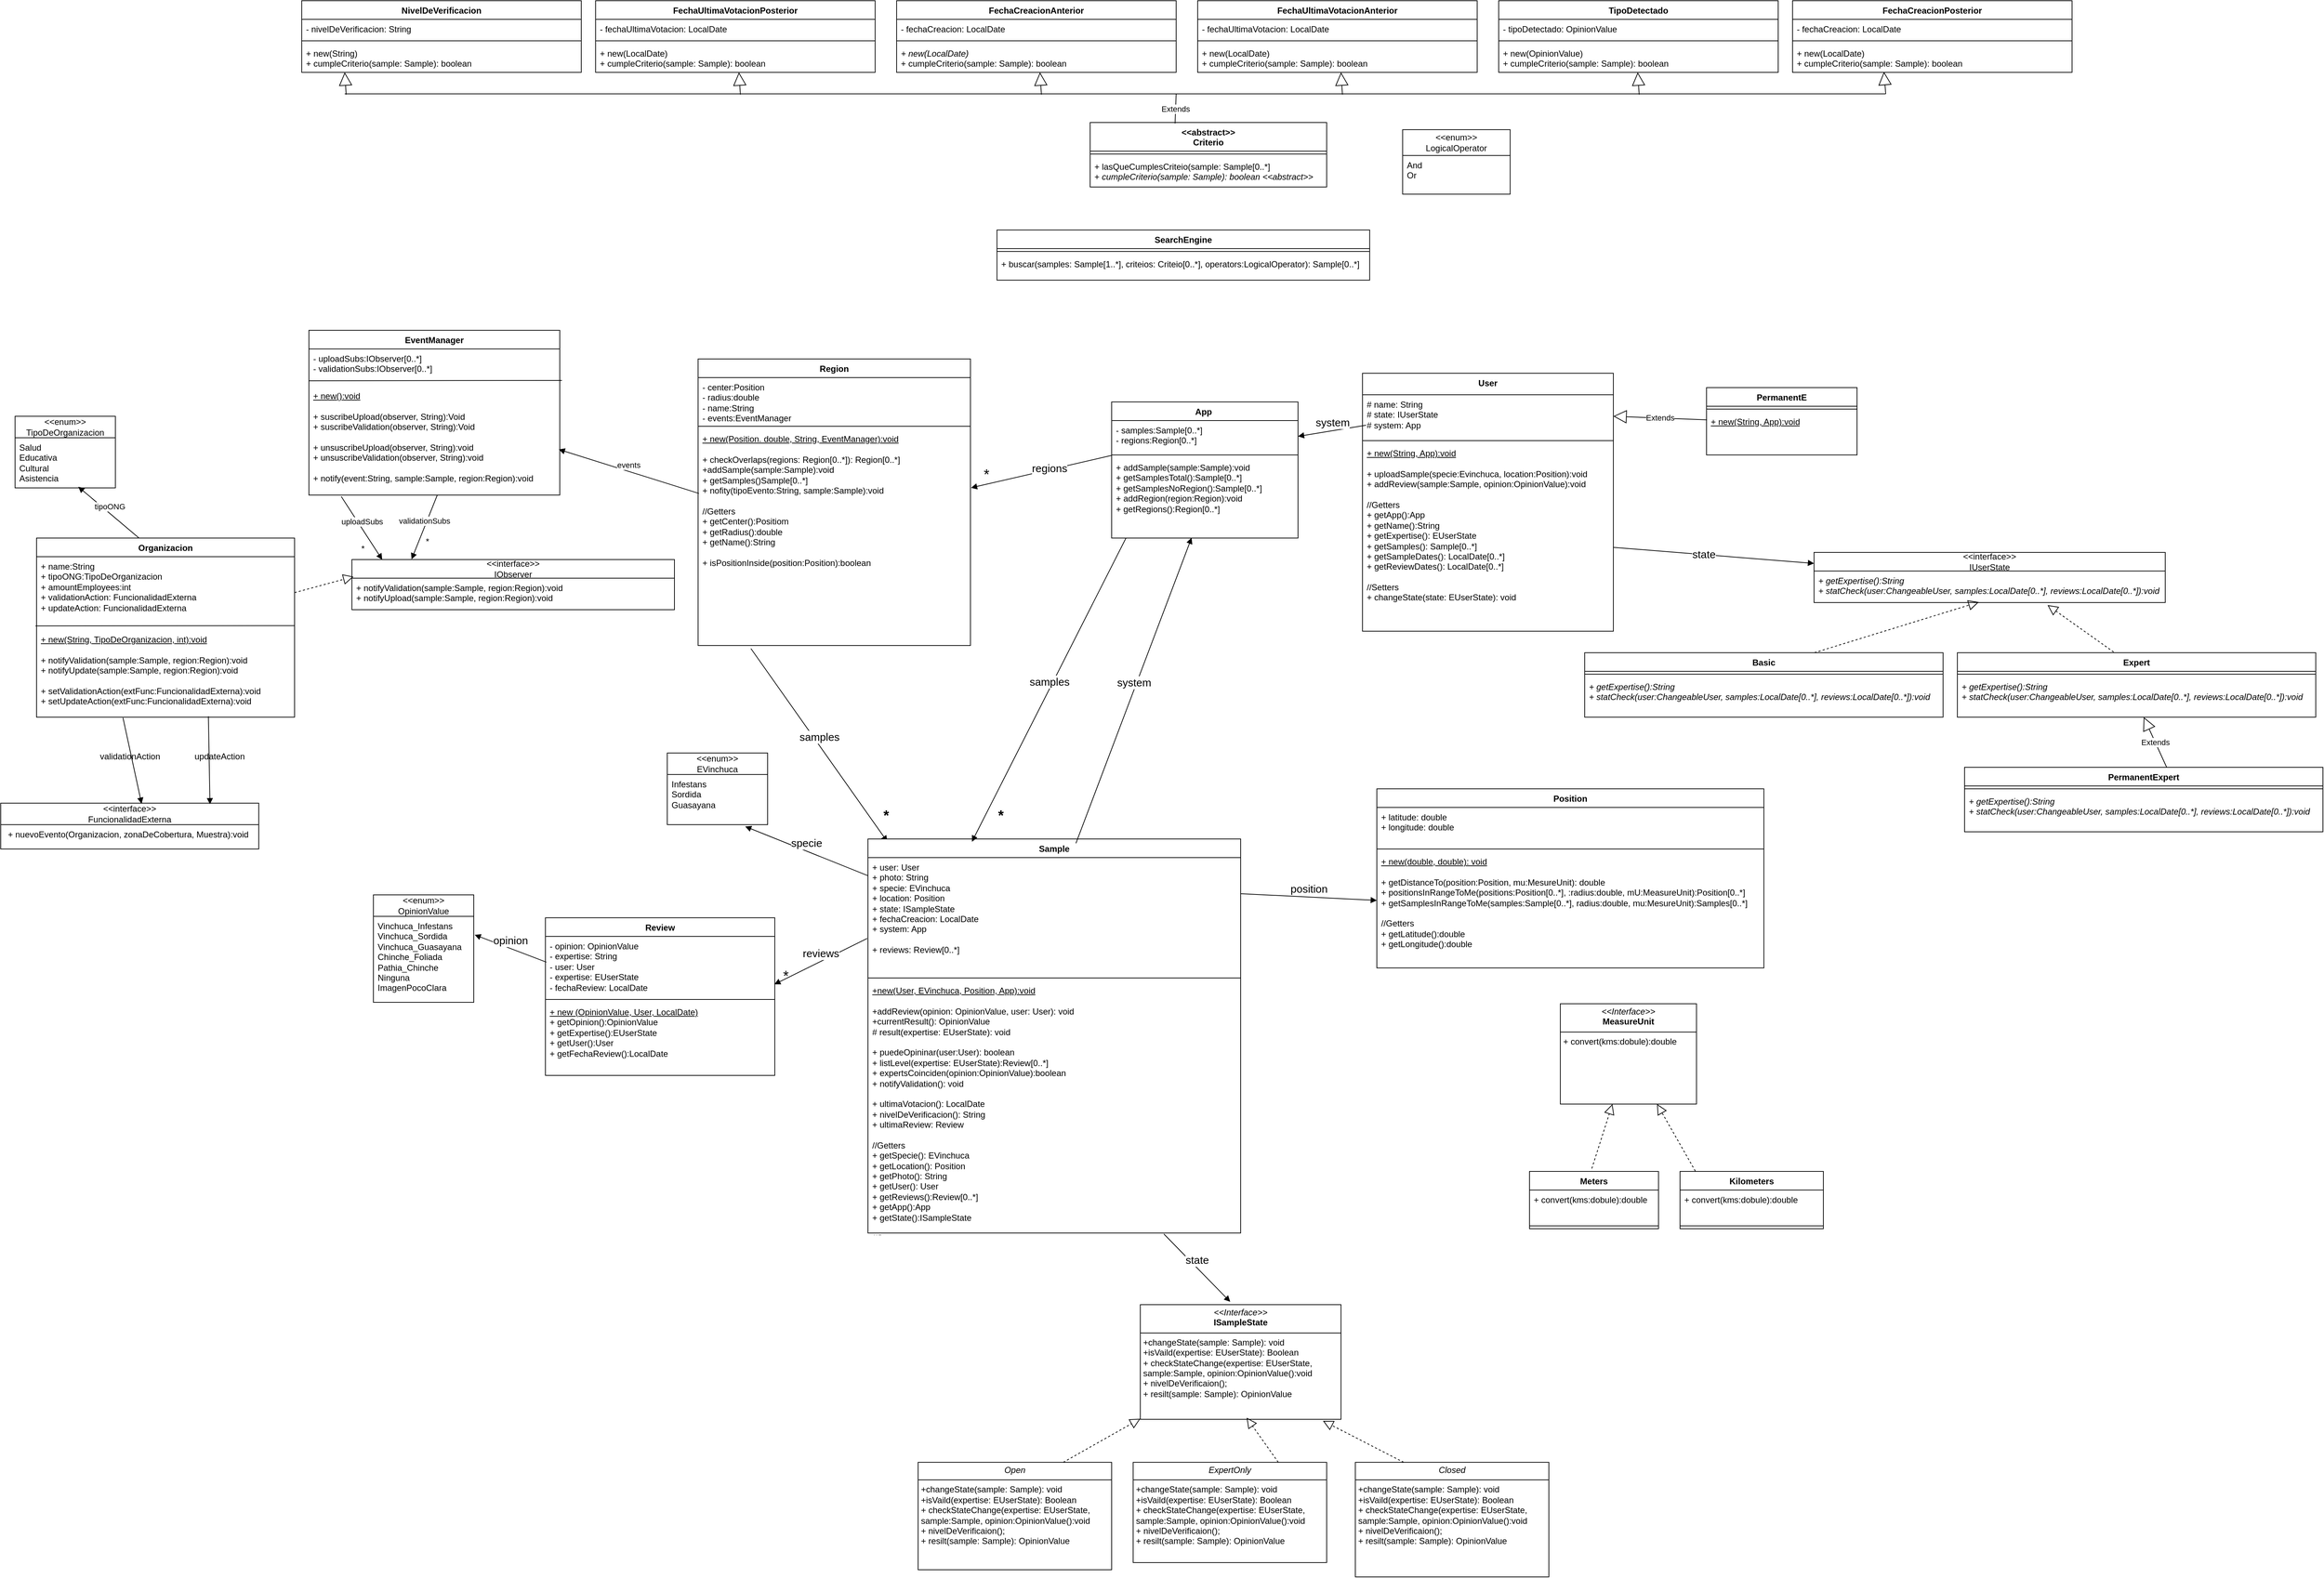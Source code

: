<mxfile version="27.1.6" pages="2">
  <diagram name="Página-1" id="-eWMreQbDxA8mFS1UDP3">
    <mxGraphModel dx="3204" dy="3636" grid="1" gridSize="10" guides="1" tooltips="1" connect="1" arrows="1" fold="1" page="1" pageScale="1" pageWidth="827" pageHeight="1169" math="0" shadow="0">
      <root>
        <mxCell id="0" />
        <mxCell id="1" parent="0" />
        <mxCell id="vmmLuZkF5NiIaxrYORKJ-90" value="App&lt;span style=&quot;white-space: pre;&quot;&gt;&#x9;&lt;/span&gt;" style="swimlane;fontStyle=1;align=center;verticalAlign=top;childLayout=stackLayout;horizontal=1;startSize=26;horizontalStack=0;resizeParent=1;resizeParentMax=0;resizeLast=0;collapsible=1;marginBottom=0;whiteSpace=wrap;html=1;" parent="1" vertex="1">
          <mxGeometry x="760" y="-1140" width="260" height="190" as="geometry" />
        </mxCell>
        <mxCell id="vmmLuZkF5NiIaxrYORKJ-91" value="&lt;div&gt;- samples:Sample[0..*]&lt;/div&gt;&lt;div&gt;- regions:Region[0..*]&lt;/div&gt;" style="text;strokeColor=none;fillColor=none;align=left;verticalAlign=top;spacingLeft=4;spacingRight=4;overflow=hidden;rotatable=0;points=[[0,0.5],[1,0.5]];portConstraint=eastwest;whiteSpace=wrap;html=1;" parent="vmmLuZkF5NiIaxrYORKJ-90" vertex="1">
          <mxGeometry y="26" width="260" height="44" as="geometry" />
        </mxCell>
        <mxCell id="vmmLuZkF5NiIaxrYORKJ-92" value="" style="line;strokeWidth=1;fillColor=none;align=left;verticalAlign=middle;spacingTop=-1;spacingLeft=3;spacingRight=3;rotatable=0;labelPosition=right;points=[];portConstraint=eastwest;strokeColor=inherit;" parent="vmmLuZkF5NiIaxrYORKJ-90" vertex="1">
          <mxGeometry y="70" width="260" height="8" as="geometry" />
        </mxCell>
        <mxCell id="vmmLuZkF5NiIaxrYORKJ-93" value="&lt;div&gt;+ addSample(sample:Sample):void&lt;/div&gt;&lt;div&gt;+ getSamplesTotal():Sample[0..*]&lt;/div&gt;&lt;div&gt;+ getSamplesNoRegion():Sample[0..*]&lt;/div&gt;&lt;div&gt;+ addRegion(region:Region):void&lt;/div&gt;&lt;div&gt;+ getRegions():Region[0..*]&lt;/div&gt;" style="text;strokeColor=none;fillColor=none;align=left;verticalAlign=top;spacingLeft=4;spacingRight=4;overflow=hidden;rotatable=0;points=[[0,0.5],[1,0.5]];portConstraint=eastwest;whiteSpace=wrap;html=1;" parent="vmmLuZkF5NiIaxrYORKJ-90" vertex="1">
          <mxGeometry y="78" width="260" height="112" as="geometry" />
        </mxCell>
        <mxCell id="vmmLuZkF5NiIaxrYORKJ-160" value="&lt;font style=&quot;font-size: 15px;&quot;&gt;system&lt;/font&gt;" style="html=1;verticalAlign=bottom;endArrow=block;curved=0;rounded=0;exitX=0.014;exitY=0.709;exitDx=0;exitDy=0;exitPerimeter=0;entryX=1;entryY=0.5;entryDx=0;entryDy=0;" parent="1" source="vmmLuZkF5NiIaxrYORKJ-2" target="vmmLuZkF5NiIaxrYORKJ-91" edge="1">
          <mxGeometry width="80" relative="1" as="geometry">
            <mxPoint x="374" y="-622" as="sourcePoint" />
            <mxPoint x="454" y="-622" as="targetPoint" />
          </mxGeometry>
        </mxCell>
        <mxCell id="6KkaSoD32rxEe_C6K4QG-1" value="&lt;font style=&quot;font-size: 15px;&quot;&gt;samples&lt;/font&gt;" style="html=1;verticalAlign=bottom;endArrow=block;rounded=0;exitX=0.194;exitY=1.014;exitDx=0;exitDy=0;exitPerimeter=0;entryX=0.052;entryY=0.007;entryDx=0;entryDy=0;entryPerimeter=0;" edge="1" parent="1" source="vmmLuZkF5NiIaxrYORKJ-85" target="vmmLuZkF5NiIaxrYORKJ-37">
          <mxGeometry width="80" relative="1" as="geometry">
            <mxPoint x="-180" y="-770" as="sourcePoint" />
            <mxPoint x="140" y="80" as="targetPoint" />
          </mxGeometry>
        </mxCell>
        <mxCell id="vmmLuZkF5NiIaxrYORKJ-95" value="" style="endArrow=block;endFill=1;html=1;align=left;verticalAlign=top;rounded=0;exitX=-0.002;exitY=1.108;exitDx=0;exitDy=0;entryX=1.002;entryY=0.271;entryDx=0;entryDy=0;entryPerimeter=0;exitPerimeter=0;" parent="1" source="vmmLuZkF5NiIaxrYORKJ-91" target="vmmLuZkF5NiIaxrYORKJ-85" edge="1">
          <mxGeometry x="-0.007" y="-2" relative="1" as="geometry">
            <mxPoint x="-97" y="-720" as="sourcePoint" />
            <mxPoint x="3" y="-730" as="targetPoint" />
            <mxPoint as="offset" />
          </mxGeometry>
        </mxCell>
        <mxCell id="vmmLuZkF5NiIaxrYORKJ-98" value="&lt;font style=&quot;font-size: 15px;&quot;&gt;regions&lt;/font&gt;" style="edgeLabel;html=1;align=center;verticalAlign=middle;resizable=0;points=[];" parent="vmmLuZkF5NiIaxrYORKJ-95" vertex="1" connectable="0">
          <mxGeometry x="-0.125" y="-3" relative="1" as="geometry">
            <mxPoint as="offset" />
          </mxGeometry>
        </mxCell>
        <mxCell id="6KkaSoD32rxEe_C6K4QG-4" value="" style="group" vertex="1" connectable="0" parent="1">
          <mxGeometry x="-790" y="-1240" width="1390" height="724" as="geometry" />
        </mxCell>
        <mxCell id="vmmLuZkF5NiIaxrYORKJ-82" value="Region" style="swimlane;fontStyle=1;align=center;verticalAlign=top;childLayout=stackLayout;horizontal=1;startSize=26;horizontalStack=0;resizeParent=1;resizeParentMax=0;resizeLast=0;collapsible=1;marginBottom=0;whiteSpace=wrap;html=1;" parent="6KkaSoD32rxEe_C6K4QG-4" vertex="1">
          <mxGeometry x="973" y="40" width="380" height="400" as="geometry" />
        </mxCell>
        <mxCell id="vmmLuZkF5NiIaxrYORKJ-83" value="- center:Position&lt;div&gt;- radius:double&lt;/div&gt;&lt;div&gt;- name:String&lt;/div&gt;&lt;div&gt;- events:EventManager&lt;/div&gt;" style="text;strokeColor=none;fillColor=none;align=left;verticalAlign=top;spacingLeft=4;spacingRight=4;overflow=hidden;rotatable=0;points=[[0,0.5],[1,0.5]];portConstraint=eastwest;whiteSpace=wrap;html=1;" parent="vmmLuZkF5NiIaxrYORKJ-82" vertex="1">
          <mxGeometry y="26" width="380" height="64" as="geometry" />
        </mxCell>
        <mxCell id="vmmLuZkF5NiIaxrYORKJ-84" value="" style="line;strokeWidth=1;fillColor=none;align=left;verticalAlign=middle;spacingTop=-1;spacingLeft=3;spacingRight=3;rotatable=0;labelPosition=right;points=[];portConstraint=eastwest;strokeColor=inherit;" parent="vmmLuZkF5NiIaxrYORKJ-82" vertex="1">
          <mxGeometry y="90" width="380" height="8" as="geometry" />
        </mxCell>
        <mxCell id="vmmLuZkF5NiIaxrYORKJ-85" value="&lt;div&gt;&lt;u style=&quot;color: rgb(0, 0, 0);&quot;&gt;+ new(Position. double, String, EventManager):void&lt;/u&gt;&lt;/div&gt;&lt;div&gt;&lt;span style=&quot;background-color: light-dark(#ffffff, var(--ge-dark-color, #121212)); color: rgb(0, 0, 0);&quot;&gt;&lt;u&gt;&lt;br&gt;&lt;/u&gt;&lt;/span&gt;&lt;/div&gt;&lt;div&gt;+ checkOverlaps(regions: Region[0..*]): Region[0..*]&lt;/div&gt;&lt;div&gt;+addSample(sample:Sample):void&amp;nbsp;&lt;div&gt;+ getSamples()Sample[0..*]&lt;/div&gt;&lt;div&gt;+ nofity(tipoEvento:String, sample:Sample):void&lt;/div&gt;&lt;div&gt;&lt;br&gt;&lt;/div&gt;&lt;div&gt;//Getters&lt;/div&gt;&lt;div&gt;+ getCenter():Positiom&lt;/div&gt;&lt;div&gt;+ getRadius():double&lt;/div&gt;&lt;div&gt;+ getName():String&lt;/div&gt;&lt;div&gt;&lt;br&gt;&lt;/div&gt;&lt;div&gt;+ isPositionInside(position:Position):boolean&lt;/div&gt;&lt;br&gt;&lt;/div&gt;&lt;div&gt;&lt;br&gt;&lt;/div&gt;&lt;div&gt;&lt;br&gt;&lt;/div&gt;&lt;div&gt;&lt;br&gt;&lt;/div&gt;&lt;div&gt;&lt;br&gt;&lt;/div&gt;&lt;div&gt;&lt;br&gt;&lt;/div&gt;" style="text;strokeColor=none;fillColor=none;align=left;verticalAlign=top;spacingLeft=4;spacingRight=4;overflow=hidden;rotatable=0;points=[[0,0.5],[1,0.5]];portConstraint=eastwest;whiteSpace=wrap;html=1;" parent="vmmLuZkF5NiIaxrYORKJ-82" vertex="1">
          <mxGeometry y="98" width="380" height="302" as="geometry" />
        </mxCell>
        <mxCell id="vmmLuZkF5NiIaxrYORKJ-133" value="EventManager" style="swimlane;fontStyle=1;align=center;verticalAlign=top;childLayout=stackLayout;horizontal=1;startSize=26;horizontalStack=0;resizeParent=1;resizeParentMax=0;resizeLast=0;collapsible=1;marginBottom=0;whiteSpace=wrap;html=1;container=0;" parent="6KkaSoD32rxEe_C6K4QG-4" vertex="1">
          <mxGeometry x="430" width="350" height="230" as="geometry" />
        </mxCell>
        <mxCell id="vmmLuZkF5NiIaxrYORKJ-146" value="uploadSubs" style="html=1;verticalAlign=bottom;endArrow=block;curved=0;rounded=0;exitX=0.129;exitY=1.013;exitDx=0;exitDy=0;exitPerimeter=0;entryX=0.094;entryY=0.003;entryDx=0;entryDy=0;entryPerimeter=0;" parent="6KkaSoD32rxEe_C6K4QG-4" source="vmmLuZkF5NiIaxrYORKJ-136" target="vmmLuZkF5NiIaxrYORKJ-137" edge="1">
          <mxGeometry width="80" relative="1" as="geometry">
            <mxPoint x="140" y="420" as="sourcePoint" />
            <mxPoint x="220" y="420" as="targetPoint" />
          </mxGeometry>
        </mxCell>
        <mxCell id="vmmLuZkF5NiIaxrYORKJ-148" value="validationSubs" style="html=1;verticalAlign=bottom;endArrow=block;curved=0;rounded=0;exitX=0.512;exitY=0.999;exitDx=0;exitDy=0;exitPerimeter=0;entryX=0.185;entryY=-0.005;entryDx=0;entryDy=0;entryPerimeter=0;" parent="6KkaSoD32rxEe_C6K4QG-4" source="vmmLuZkF5NiIaxrYORKJ-136" target="vmmLuZkF5NiIaxrYORKJ-137" edge="1">
          <mxGeometry width="80" relative="1" as="geometry">
            <mxPoint x="250" y="370" as="sourcePoint" />
            <mxPoint x="260" y="478" as="targetPoint" />
          </mxGeometry>
        </mxCell>
        <mxCell id="vmmLuZkF5NiIaxrYORKJ-127" value="" style="endArrow=block;dashed=1;endFill=0;endSize=12;html=1;rounded=0;entryX=0.005;entryY=-0.049;entryDx=0;entryDy=0;entryPerimeter=0;" parent="6KkaSoD32rxEe_C6K4QG-4" source="vmmLuZkF5NiIaxrYORKJ-122" target="vmmLuZkF5NiIaxrYORKJ-138" edge="1">
          <mxGeometry width="160" relative="1" as="geometry">
            <mxPoint x="145" y="470" as="sourcePoint" />
            <mxPoint x="300" y="506.058" as="targetPoint" />
          </mxGeometry>
        </mxCell>
        <mxCell id="vmmLuZkF5NiIaxrYORKJ-128" value="" style="html=1;verticalAlign=bottom;endArrow=block;curved=0;rounded=0;exitX=0.666;exitY=0.99;exitDx=0;exitDy=0;exitPerimeter=0;entryX=0.811;entryY=0.024;entryDx=0;entryDy=0;entryPerimeter=0;" parent="6KkaSoD32rxEe_C6K4QG-4" source="vmmLuZkF5NiIaxrYORKJ-125" target="vmmLuZkF5NiIaxrYORKJ-141" edge="1">
          <mxGeometry width="80" relative="1" as="geometry">
            <mxPoint x="10" y="434.857" as="sourcePoint" />
            <mxPoint x="-62.09" y="516.18" as="targetPoint" />
          </mxGeometry>
        </mxCell>
        <mxCell id="vmmLuZkF5NiIaxrYORKJ-129" value="validationAction" style="text;html=1;align=center;verticalAlign=middle;resizable=0;points=[];autosize=1;strokeColor=none;fillColor=none;container=0;" parent="6KkaSoD32rxEe_C6K4QG-4" vertex="1">
          <mxGeometry x="125" y="580" width="110" height="30" as="geometry" />
        </mxCell>
        <mxCell id="vmmLuZkF5NiIaxrYORKJ-130" value="" style="html=1;verticalAlign=bottom;endArrow=block;curved=0;rounded=0;exitX=0.335;exitY=1.007;exitDx=0;exitDy=0;exitPerimeter=0;entryX=0.546;entryY=0.013;entryDx=0;entryDy=0;entryPerimeter=0;" parent="6KkaSoD32rxEe_C6K4QG-4" source="vmmLuZkF5NiIaxrYORKJ-125" target="vmmLuZkF5NiIaxrYORKJ-141" edge="1">
          <mxGeometry width="80" relative="1" as="geometry">
            <mxPoint x="30" y="338.567" as="sourcePoint" />
            <mxPoint x="-60" y="463.724" as="targetPoint" />
          </mxGeometry>
        </mxCell>
        <mxCell id="vmmLuZkF5NiIaxrYORKJ-131" value="updateAction" style="text;html=1;align=center;verticalAlign=middle;resizable=0;points=[];autosize=1;strokeColor=none;fillColor=none;container=0;" parent="6KkaSoD32rxEe_C6K4QG-4" vertex="1">
          <mxGeometry x="260" y="580" width="90" height="30" as="geometry" />
        </mxCell>
        <mxCell id="vmmLuZkF5NiIaxrYORKJ-147" value="*" style="text;html=1;align=center;verticalAlign=middle;resizable=0;points=[];autosize=1;strokeColor=none;fillColor=none;container=0;" parent="6KkaSoD32rxEe_C6K4QG-4" vertex="1">
          <mxGeometry x="490" y="290" width="30" height="30" as="geometry" />
        </mxCell>
        <mxCell id="vmmLuZkF5NiIaxrYORKJ-149" value="*" style="text;html=1;align=center;verticalAlign=middle;resizable=0;points=[];autosize=1;strokeColor=none;fillColor=none;container=0;" parent="6KkaSoD32rxEe_C6K4QG-4" vertex="1">
          <mxGeometry x="580" y="280" width="30" height="30" as="geometry" />
        </mxCell>
        <mxCell id="vmmLuZkF5NiIaxrYORKJ-134" value="&lt;div&gt;- uploadSubs:IObserver[0..*]&lt;/div&gt;&lt;div&gt;- validationSubs:IObserver[0..*]&lt;/div&gt;" style="text;strokeColor=none;fillColor=none;align=left;verticalAlign=top;spacingLeft=4;spacingRight=4;overflow=hidden;rotatable=0;points=[[0,0.5],[1,0.5]];portConstraint=eastwest;whiteSpace=wrap;html=1;container=0;" parent="6KkaSoD32rxEe_C6K4QG-4" vertex="1">
          <mxGeometry x="430" y="26" width="350" height="44" as="geometry" />
        </mxCell>
        <mxCell id="vmmLuZkF5NiIaxrYORKJ-135" value="" style="line;strokeWidth=1;fillColor=none;align=left;verticalAlign=middle;spacingTop=-1;spacingLeft=3;spacingRight=3;rotatable=0;labelPosition=right;points=[];portConstraint=eastwest;strokeColor=inherit;container=0;" parent="6KkaSoD32rxEe_C6K4QG-4" vertex="1">
          <mxGeometry x="430" y="70" width="350" height="8" as="geometry" />
        </mxCell>
        <mxCell id="vmmLuZkF5NiIaxrYORKJ-136" value="&lt;div&gt;&lt;u&gt;+ new():void&lt;/u&gt;&lt;/div&gt;&lt;div&gt;&lt;u&gt;&lt;br&gt;&lt;/u&gt;&lt;/div&gt;&lt;div&gt;+ suscribeUpload(observer, String):Void&lt;/div&gt;&lt;div&gt;+ suscribeValidation(observer, String):Void&lt;/div&gt;&lt;div&gt;&lt;br&gt;&lt;/div&gt;&lt;div&gt;+ unsuscribeUpload(observer, String):void&lt;/div&gt;&lt;div&gt;+ unsuscribeValidation(observer, String):void&lt;/div&gt;&lt;div&gt;&lt;br&gt;&lt;/div&gt;&lt;div&gt;+ notify(event:String, sample:Sample, region:Region):void&lt;/div&gt;" style="text;strokeColor=none;fillColor=none;align=left;verticalAlign=top;spacingLeft=4;spacingRight=4;overflow=hidden;rotatable=0;points=[[0,0.5],[1,0.5]];portConstraint=eastwest;whiteSpace=wrap;html=1;container=0;" parent="6KkaSoD32rxEe_C6K4QG-4" vertex="1">
          <mxGeometry x="430" y="78" width="350" height="152" as="geometry" />
        </mxCell>
        <mxCell id="vmmLuZkF5NiIaxrYORKJ-77" value="&lt;div&gt;&amp;lt;&amp;lt;enum&amp;gt;&amp;gt;&lt;/div&gt;&lt;div&gt;TipoDeOrganizacion&lt;/div&gt;" style="swimlane;fontStyle=0;childLayout=stackLayout;horizontal=1;startSize=30;fillColor=none;horizontalStack=0;resizeParent=1;resizeParentMax=0;resizeLast=0;collapsible=1;marginBottom=0;whiteSpace=wrap;html=1;" parent="6KkaSoD32rxEe_C6K4QG-4" vertex="1">
          <mxGeometry x="20" y="120" width="140" height="100" as="geometry" />
        </mxCell>
        <mxCell id="vmmLuZkF5NiIaxrYORKJ-78" value="&lt;div&gt;Salud&lt;/div&gt;&lt;div&gt;Educativa&lt;/div&gt;&lt;div&gt;Cultural&lt;/div&gt;&lt;div&gt;Asistencia&lt;/div&gt;" style="text;strokeColor=none;fillColor=none;align=left;verticalAlign=top;spacingLeft=4;spacingRight=4;overflow=hidden;rotatable=0;points=[[0,0.5],[1,0.5]];portConstraint=eastwest;whiteSpace=wrap;html=1;" parent="vmmLuZkF5NiIaxrYORKJ-77" vertex="1">
          <mxGeometry y="30" width="140" height="70" as="geometry" />
        </mxCell>
        <mxCell id="vmmLuZkF5NiIaxrYORKJ-157" value="tipoONG" style="html=1;verticalAlign=bottom;endArrow=block;curved=0;rounded=0;exitX=0.402;exitY=0.006;exitDx=0;exitDy=0;exitPerimeter=0;entryX=0.63;entryY=0.977;entryDx=0;entryDy=0;entryPerimeter=0;" parent="6KkaSoD32rxEe_C6K4QG-4" source="vmmLuZkF5NiIaxrYORKJ-122" target="vmmLuZkF5NiIaxrYORKJ-78" edge="1">
          <mxGeometry width="80" relative="1" as="geometry">
            <mxPoint x="320" y="310" as="sourcePoint" />
            <mxPoint x="400" y="310" as="targetPoint" />
          </mxGeometry>
        </mxCell>
        <mxCell id="vmmLuZkF5NiIaxrYORKJ-161" value="" style="group" parent="6KkaSoD32rxEe_C6K4QG-4" vertex="1" connectable="0">
          <mxGeometry x="490" y="320" width="450" height="70" as="geometry" />
        </mxCell>
        <mxCell id="vmmLuZkF5NiIaxrYORKJ-137" value="&lt;div&gt;&amp;lt;&amp;lt;interface&amp;gt;&amp;gt;&lt;/div&gt;&lt;div&gt;IObserver&lt;/div&gt;" style="swimlane;fontStyle=0;childLayout=stackLayout;horizontal=1;startSize=26;fillColor=none;horizontalStack=0;resizeParent=1;resizeParentMax=0;resizeLast=0;collapsible=1;marginBottom=0;whiteSpace=wrap;html=1;container=0;" parent="vmmLuZkF5NiIaxrYORKJ-161" vertex="1">
          <mxGeometry width="450" height="70" as="geometry" />
        </mxCell>
        <mxCell id="vmmLuZkF5NiIaxrYORKJ-138" value="&lt;div&gt;+ notifyValidation(sample:Sample, region:Region):void&lt;/div&gt;&lt;div&gt;+&amp;nbsp;notifyUpload(sample:Sample, region:Region):void&lt;/div&gt;" style="text;strokeColor=none;fillColor=none;align=left;verticalAlign=top;spacingLeft=4;spacingRight=4;overflow=hidden;rotatable=0;points=[[0,0.5],[1,0.5]];portConstraint=eastwest;whiteSpace=wrap;html=1;container=0;" parent="vmmLuZkF5NiIaxrYORKJ-161" vertex="1">
          <mxGeometry y="26" width="450" height="44" as="geometry" />
        </mxCell>
        <mxCell id="vmmLuZkF5NiIaxrYORKJ-162" value="" style="group" parent="6KkaSoD32rxEe_C6K4QG-4" vertex="1" connectable="0">
          <mxGeometry x="50" y="290" width="360" height="250" as="geometry" />
        </mxCell>
        <mxCell id="vmmLuZkF5NiIaxrYORKJ-122" value="Organizacion" style="swimlane;fontStyle=1;align=center;verticalAlign=top;childLayout=stackLayout;horizontal=1;startSize=26;horizontalStack=0;resizeParent=1;resizeParentMax=0;resizeLast=0;collapsible=1;marginBottom=0;whiteSpace=wrap;html=1;container=0;" parent="vmmLuZkF5NiIaxrYORKJ-162" vertex="1">
          <mxGeometry width="360" height="250" as="geometry">
            <mxRectangle x="1315" y="890" width="70" height="30" as="alternateBounds" />
          </mxGeometry>
        </mxCell>
        <mxCell id="vmmLuZkF5NiIaxrYORKJ-123" value="&lt;div&gt;+ name:String&lt;/div&gt;&lt;div&gt;+ tipoONG:TipoDeOrganizacion&lt;/div&gt;&lt;div&gt;+ amountEmployees:int&lt;/div&gt;&lt;div&gt;+ validationAction: FuncionalidadExterna&lt;/div&gt;&lt;div&gt;+ updateAction: FuncionalidadExterna&lt;/div&gt;" style="text;strokeColor=none;fillColor=none;align=left;verticalAlign=top;spacingLeft=4;spacingRight=4;overflow=hidden;rotatable=0;points=[[0,0.5],[1,0.5]];portConstraint=eastwest;whiteSpace=wrap;html=1;container=0;" parent="vmmLuZkF5NiIaxrYORKJ-162" vertex="1">
          <mxGeometry y="26" width="360" height="94" as="geometry" />
        </mxCell>
        <mxCell id="vmmLuZkF5NiIaxrYORKJ-124" value="" style="line;strokeWidth=1;fillColor=none;align=left;verticalAlign=middle;spacingTop=-1;spacingLeft=3;spacingRight=3;rotatable=0;labelPosition=right;points=[];portConstraint=eastwest;strokeColor=inherit;container=0;" parent="vmmLuZkF5NiIaxrYORKJ-162" vertex="1">
          <mxGeometry y="120" width="360" height="8" as="geometry" />
        </mxCell>
        <mxCell id="vmmLuZkF5NiIaxrYORKJ-125" value="&lt;div&gt;&lt;u&gt;+ new(String, TipoDeOrganizacion, int):void&lt;/u&gt;&lt;/div&gt;&lt;div&gt;&lt;br&gt;&lt;/div&gt;&lt;div&gt;+ notifyValidation(sample:Sample, region:Region):void&lt;/div&gt;&lt;div&gt;+ notifyUpdate(sample:Sample, region:Region):void&lt;/div&gt;&lt;div&gt;&lt;br&gt;&lt;/div&gt;&lt;div&gt;+ setValidationAction(extFunc:FuncionalidadExterna):void&lt;/div&gt;&lt;div&gt;+ setUpdateAction(extFunc:FuncionalidadExterna):void&lt;/div&gt;" style="text;strokeColor=none;fillColor=none;align=left;verticalAlign=top;spacingLeft=4;spacingRight=4;overflow=hidden;rotatable=0;points=[[0,0.5],[1,0.5]];portConstraint=eastwest;whiteSpace=wrap;html=1;container=0;" parent="vmmLuZkF5NiIaxrYORKJ-162" vertex="1">
          <mxGeometry y="128" width="360" height="122" as="geometry" />
        </mxCell>
        <mxCell id="ieHR7ZOc31qo_cYA6DRX-2" value="" style="endArrow=none;html=1;rounded=0;exitX=-0.004;exitY=1.028;exitDx=0;exitDy=0;exitPerimeter=0;entryX=0.999;entryY=0.275;entryDx=0;entryDy=0;entryPerimeter=0;" parent="vmmLuZkF5NiIaxrYORKJ-162" source="vmmLuZkF5NiIaxrYORKJ-123" target="vmmLuZkF5NiIaxrYORKJ-124" edge="1">
          <mxGeometry width="50" height="50" relative="1" as="geometry">
            <mxPoint x="93" y="20" as="sourcePoint" />
            <mxPoint x="143" y="-30" as="targetPoint" />
          </mxGeometry>
        </mxCell>
        <mxCell id="vmmLuZkF5NiIaxrYORKJ-163" value="" style="group" parent="6KkaSoD32rxEe_C6K4QG-4" vertex="1" connectable="0">
          <mxGeometry y="660" width="360" height="64" as="geometry" />
        </mxCell>
        <mxCell id="vmmLuZkF5NiIaxrYORKJ-141" value="&lt;div&gt;&amp;lt;&amp;lt;interface&amp;gt;&amp;gt;&lt;/div&gt;&lt;div&gt;FuncionalidadExterna&lt;/div&gt;" style="swimlane;fontStyle=0;childLayout=stackLayout;horizontal=1;startSize=30;fillColor=none;horizontalStack=0;resizeParent=1;resizeParentMax=0;resizeLast=0;collapsible=1;marginBottom=0;whiteSpace=wrap;html=1;container=0;" parent="vmmLuZkF5NiIaxrYORKJ-163" vertex="1">
          <mxGeometry width="360" height="64" as="geometry" />
        </mxCell>
        <mxCell id="vmmLuZkF5NiIaxrYORKJ-142" value="&lt;p style=&quot;margin:0px;margin-left:4px;&quot;&gt;+ nuevoEvento(Organizacion, zonaDeCobertura, Muestra):void&lt;/p&gt;" style="text;strokeColor=none;fillColor=none;align=left;verticalAlign=top;spacingLeft=4;spacingRight=4;overflow=hidden;rotatable=0;points=[[0,0.5],[1,0.5]];portConstraint=eastwest;whiteSpace=wrap;html=1;container=0;" parent="vmmLuZkF5NiIaxrYORKJ-163" vertex="1">
          <mxGeometry y="30" width="360" height="34" as="geometry" />
        </mxCell>
        <mxCell id="ieHR7ZOc31qo_cYA6DRX-4" value="" style="endArrow=none;html=1;rounded=0;exitX=-0.001;exitY=1.01;exitDx=0;exitDy=0;exitPerimeter=0;" parent="6KkaSoD32rxEe_C6K4QG-4" source="vmmLuZkF5NiIaxrYORKJ-134" edge="1">
          <mxGeometry width="50" height="50" relative="1" as="geometry">
            <mxPoint x="763" y="230" as="sourcePoint" />
            <mxPoint x="783" y="70" as="targetPoint" />
          </mxGeometry>
        </mxCell>
        <mxCell id="vmmLuZkF5NiIaxrYORKJ-154" value="events" style="html=1;verticalAlign=bottom;endArrow=block;curved=0;rounded=0;entryX=0.996;entryY=0.581;entryDx=0;entryDy=0;entryPerimeter=0;exitX=0.003;exitY=0.297;exitDx=0;exitDy=0;exitPerimeter=0;" parent="6KkaSoD32rxEe_C6K4QG-4" source="vmmLuZkF5NiIaxrYORKJ-85" target="vmmLuZkF5NiIaxrYORKJ-136" edge="1">
          <mxGeometry width="80" relative="1" as="geometry">
            <mxPoint x="963" y="250" as="sourcePoint" />
            <mxPoint x="1043" y="250" as="targetPoint" />
          </mxGeometry>
        </mxCell>
        <mxCell id="vmmLuZkF5NiIaxrYORKJ-101" value="" style="group;strokeWidth=1;perimeterSpacing=0;" parent="6KkaSoD32rxEe_C6K4QG-4" vertex="1" connectable="0">
          <mxGeometry x="1360" y="185" width="30" height="35" as="geometry" />
        </mxCell>
        <mxCell id="vmmLuZkF5NiIaxrYORKJ-97" value="&lt;font style=&quot;font-size: 20px;&quot;&gt;*&lt;/font&gt;" style="text;html=1;align=center;verticalAlign=middle;resizable=0;points=[];autosize=1;strokeColor=none;fillColor=none;" parent="vmmLuZkF5NiIaxrYORKJ-101" vertex="1">
          <mxGeometry y="-5" width="30" height="40" as="geometry" />
        </mxCell>
        <mxCell id="vmmLuZkF5NiIaxrYORKJ-1" value="User" style="swimlane;fontStyle=1;align=center;verticalAlign=top;childLayout=stackLayout;horizontal=1;startSize=30;horizontalStack=0;resizeParent=1;resizeParentMax=0;resizeLast=0;collapsible=1;marginBottom=0;whiteSpace=wrap;html=1;" parent="1" vertex="1">
          <mxGeometry x="1110" y="-1180" width="350" height="360" as="geometry" />
        </mxCell>
        <mxCell id="vmmLuZkF5NiIaxrYORKJ-2" value="&lt;div&gt;# name: String&lt;/div&gt;&lt;div&gt;# state: IUserState&lt;/div&gt;&lt;div&gt;# system: App&lt;/div&gt;" style="text;strokeColor=none;fillColor=none;align=left;verticalAlign=top;spacingLeft=4;spacingRight=4;overflow=hidden;rotatable=0;points=[[0,0.5],[1,0.5]];portConstraint=eastwest;whiteSpace=wrap;html=1;" parent="vmmLuZkF5NiIaxrYORKJ-1" vertex="1">
          <mxGeometry y="30" width="350" height="60" as="geometry" />
        </mxCell>
        <mxCell id="vmmLuZkF5NiIaxrYORKJ-3" value="" style="line;strokeWidth=1;fillColor=none;align=left;verticalAlign=middle;spacingTop=-1;spacingLeft=3;spacingRight=3;rotatable=0;labelPosition=right;points=[];portConstraint=eastwest;strokeColor=inherit;" parent="vmmLuZkF5NiIaxrYORKJ-1" vertex="1">
          <mxGeometry y="90" width="350" height="8" as="geometry" />
        </mxCell>
        <mxCell id="vmmLuZkF5NiIaxrYORKJ-4" value="&lt;div&gt;&lt;u&gt;+ new(String, App):void&lt;/u&gt;&lt;/div&gt;&lt;div&gt;&lt;u&gt;&lt;br&gt;&lt;/u&gt;&lt;/div&gt;&lt;div&gt;+ uploadSample(specie:Evinchuca, location:Position):void&lt;/div&gt;&lt;div&gt;+ addReview(sample:Sample, opinion:OpinionValue):void&lt;/div&gt;&lt;div&gt;&lt;br&gt;&lt;/div&gt;&lt;div&gt;//Getters&lt;/div&gt;&lt;div&gt;+ getApp():App&lt;/div&gt;&lt;div&gt;+ getName():String&lt;/div&gt;&lt;div&gt;+ getExpertise(): EUserState&lt;/div&gt;&lt;div&gt;+ getSamples(): Sample[0..*]&lt;/div&gt;&lt;div&gt;+ getSampleDates(): LocalDate[0..*]&lt;/div&gt;&lt;div&gt;+ getReviewDates(): LocalDate[0..*]&lt;/div&gt;&lt;div&gt;&lt;br&gt;&lt;/div&gt;&lt;div&gt;//Setters&lt;/div&gt;&lt;div&gt;+ changeState(state: EUserState): void&lt;/div&gt;" style="text;strokeColor=none;fillColor=none;align=left;verticalAlign=top;spacingLeft=4;spacingRight=4;overflow=hidden;rotatable=0;points=[[0,0.5],[1,0.5]];portConstraint=eastwest;whiteSpace=wrap;html=1;" parent="vmmLuZkF5NiIaxrYORKJ-1" vertex="1">
          <mxGeometry y="98" width="350" height="262" as="geometry" />
        </mxCell>
        <mxCell id="vmmLuZkF5NiIaxrYORKJ-10" value="Extends" style="endArrow=block;endSize=16;endFill=0;html=1;rounded=0;entryX=1;entryY=0.5;entryDx=0;entryDy=0;exitX=0.003;exitY=0.183;exitDx=0;exitDy=0;exitPerimeter=0;" parent="1" source="vmmLuZkF5NiIaxrYORKJ-8" target="vmmLuZkF5NiIaxrYORKJ-2" edge="1">
          <mxGeometry width="160" relative="1" as="geometry">
            <mxPoint x="1190" y="-460" as="sourcePoint" />
            <mxPoint x="1350" y="-460" as="targetPoint" />
          </mxGeometry>
        </mxCell>
        <mxCell id="vmmLuZkF5NiIaxrYORKJ-22" value="" style="html=1;verticalAlign=bottom;endArrow=block;curved=0;rounded=0;" parent="1" source="vmmLuZkF5NiIaxrYORKJ-4" target="vmmLuZkF5NiIaxrYORKJ-16" edge="1">
          <mxGeometry width="80" relative="1" as="geometry">
            <mxPoint x="2150" y="-70" as="sourcePoint" />
            <mxPoint x="2230" y="-70" as="targetPoint" />
          </mxGeometry>
        </mxCell>
        <mxCell id="vmmLuZkF5NiIaxrYORKJ-54" value="&lt;font style=&quot;font-size: 15px;&quot;&gt;state&lt;/font&gt;" style="edgeLabel;html=1;align=center;verticalAlign=middle;resizable=0;points=[];" parent="vmmLuZkF5NiIaxrYORKJ-22" vertex="1" connectable="0">
          <mxGeometry x="-0.102" y="1" relative="1" as="geometry">
            <mxPoint as="offset" />
          </mxGeometry>
        </mxCell>
        <mxCell id="vmmLuZkF5NiIaxrYORKJ-70" value="" style="group" parent="1" vertex="1" connectable="0">
          <mxGeometry x="960" y="-1160" width="1340" height="1650" as="geometry" />
        </mxCell>
        <mxCell id="vmmLuZkF5NiIaxrYORKJ-5" value="PermanentE" style="swimlane;fontStyle=1;align=center;verticalAlign=top;childLayout=stackLayout;horizontal=1;startSize=26;horizontalStack=0;resizeParent=1;resizeParentMax=0;resizeLast=0;collapsible=1;marginBottom=0;whiteSpace=wrap;html=1;" parent="vmmLuZkF5NiIaxrYORKJ-70" vertex="1">
          <mxGeometry x="630" width="210" height="94" as="geometry" />
        </mxCell>
        <mxCell id="vmmLuZkF5NiIaxrYORKJ-7" value="" style="line;strokeWidth=1;fillColor=none;align=left;verticalAlign=middle;spacingTop=-1;spacingLeft=3;spacingRight=3;rotatable=0;labelPosition=right;points=[];portConstraint=eastwest;strokeColor=inherit;" parent="vmmLuZkF5NiIaxrYORKJ-5" vertex="1">
          <mxGeometry y="26" width="210" height="8" as="geometry" />
        </mxCell>
        <mxCell id="vmmLuZkF5NiIaxrYORKJ-8" value="&lt;div&gt;&lt;u&gt;+ new(String, App):void&lt;br&gt;&lt;/u&gt;&lt;/div&gt;&lt;div&gt;&lt;br&gt;&lt;/div&gt;" style="text;strokeColor=none;fillColor=none;align=left;verticalAlign=top;spacingLeft=4;spacingRight=4;overflow=hidden;rotatable=0;points=[[0,0.5],[1,0.5]];portConstraint=eastwest;whiteSpace=wrap;html=1;" parent="vmmLuZkF5NiIaxrYORKJ-5" vertex="1">
          <mxGeometry y="34" width="210" height="60" as="geometry" />
        </mxCell>
        <mxCell id="vmmLuZkF5NiIaxrYORKJ-16" value="&lt;div&gt;&amp;lt;&amp;lt;interface&amp;gt;&amp;gt;&lt;/div&gt;&lt;div&gt;IUserState&lt;/div&gt;" style="swimlane;fontStyle=0;childLayout=stackLayout;horizontal=1;startSize=26;fillColor=none;horizontalStack=0;resizeParent=1;resizeParentMax=0;resizeLast=0;collapsible=1;marginBottom=0;whiteSpace=wrap;html=1;" parent="vmmLuZkF5NiIaxrYORKJ-70" vertex="1">
          <mxGeometry x="780" y="230" width="490" height="70" as="geometry" />
        </mxCell>
        <mxCell id="vmmLuZkF5NiIaxrYORKJ-17" value="&lt;div&gt;&lt;i&gt;+ getExpertise():String&lt;/i&gt;&lt;/div&gt;&lt;div&gt;&lt;i&gt;+ statCheck(user:ChangeableUser, samples:LocalDate[0..*], reviews:LocalDate[0..*]):void&lt;/i&gt;&lt;/div&gt;" style="text;strokeColor=none;fillColor=none;align=left;verticalAlign=top;spacingLeft=4;spacingRight=4;overflow=hidden;rotatable=0;points=[[0,0.5],[1,0.5]];portConstraint=eastwest;whiteSpace=wrap;html=1;" parent="vmmLuZkF5NiIaxrYORKJ-16" vertex="1">
          <mxGeometry y="26" width="490" height="44" as="geometry" />
        </mxCell>
        <mxCell id="vmmLuZkF5NiIaxrYORKJ-23" value="Basic" style="swimlane;fontStyle=1;align=center;verticalAlign=top;childLayout=stackLayout;horizontal=1;startSize=26;horizontalStack=0;resizeParent=1;resizeParentMax=0;resizeLast=0;collapsible=1;marginBottom=0;whiteSpace=wrap;html=1;" parent="vmmLuZkF5NiIaxrYORKJ-70" vertex="1">
          <mxGeometry x="460" y="370" width="500" height="90" as="geometry" />
        </mxCell>
        <mxCell id="vmmLuZkF5NiIaxrYORKJ-25" value="" style="line;strokeWidth=1;fillColor=none;align=left;verticalAlign=middle;spacingTop=-1;spacingLeft=3;spacingRight=3;rotatable=0;labelPosition=right;points=[];portConstraint=eastwest;strokeColor=inherit;" parent="vmmLuZkF5NiIaxrYORKJ-23" vertex="1">
          <mxGeometry y="26" width="500" height="8" as="geometry" />
        </mxCell>
        <mxCell id="vmmLuZkF5NiIaxrYORKJ-26" value="&lt;div&gt;&lt;i&gt;+ getExpertise():String&lt;/i&gt;&lt;/div&gt;&lt;div&gt;&lt;i&gt;+ statCheck(user:ChangeableUser, samples:LocalDate[0..*], reviews:LocalDate[0..*]):void&lt;/i&gt;&lt;/div&gt;" style="text;strokeColor=none;fillColor=none;align=left;verticalAlign=top;spacingLeft=4;spacingRight=4;overflow=hidden;rotatable=0;points=[[0,0.5],[1,0.5]];portConstraint=eastwest;whiteSpace=wrap;html=1;" parent="vmmLuZkF5NiIaxrYORKJ-23" vertex="1">
          <mxGeometry y="34" width="500" height="56" as="geometry" />
        </mxCell>
        <mxCell id="vmmLuZkF5NiIaxrYORKJ-27" value="Expert" style="swimlane;fontStyle=1;align=center;verticalAlign=top;childLayout=stackLayout;horizontal=1;startSize=26;horizontalStack=0;resizeParent=1;resizeParentMax=0;resizeLast=0;collapsible=1;marginBottom=0;whiteSpace=wrap;html=1;" parent="vmmLuZkF5NiIaxrYORKJ-70" vertex="1">
          <mxGeometry x="980" y="370" width="500" height="90" as="geometry" />
        </mxCell>
        <mxCell id="vmmLuZkF5NiIaxrYORKJ-28" value="" style="line;strokeWidth=1;fillColor=none;align=left;verticalAlign=middle;spacingTop=-1;spacingLeft=3;spacingRight=3;rotatable=0;labelPosition=right;points=[];portConstraint=eastwest;strokeColor=inherit;" parent="vmmLuZkF5NiIaxrYORKJ-27" vertex="1">
          <mxGeometry y="26" width="500" height="8" as="geometry" />
        </mxCell>
        <mxCell id="vmmLuZkF5NiIaxrYORKJ-29" value="&lt;div&gt;&lt;i&gt;+ getExpertise():String&lt;/i&gt;&lt;/div&gt;&lt;div&gt;&lt;i&gt;+ statCheck(user:ChangeableUser, samples:LocalDate[0..*], reviews:LocalDate[0..*]):void&lt;/i&gt;&lt;/div&gt;" style="text;strokeColor=none;fillColor=none;align=left;verticalAlign=top;spacingLeft=4;spacingRight=4;overflow=hidden;rotatable=0;points=[[0,0.5],[1,0.5]];portConstraint=eastwest;whiteSpace=wrap;html=1;" parent="vmmLuZkF5NiIaxrYORKJ-27" vertex="1">
          <mxGeometry y="34" width="500" height="56" as="geometry" />
        </mxCell>
        <mxCell id="vmmLuZkF5NiIaxrYORKJ-31" value="" style="endArrow=block;dashed=1;endFill=0;endSize=12;html=1;rounded=0;entryX=0.665;entryY=1.083;entryDx=0;entryDy=0;entryPerimeter=0;exitX=0.436;exitY=-0.011;exitDx=0;exitDy=0;exitPerimeter=0;" parent="vmmLuZkF5NiIaxrYORKJ-70" source="vmmLuZkF5NiIaxrYORKJ-27" target="vmmLuZkF5NiIaxrYORKJ-17" edge="1">
          <mxGeometry width="160" relative="1" as="geometry">
            <mxPoint x="1230" y="440" as="sourcePoint" />
            <mxPoint x="1390" y="440" as="targetPoint" />
          </mxGeometry>
        </mxCell>
        <mxCell id="vmmLuZkF5NiIaxrYORKJ-32" value="" style="endArrow=block;dashed=1;endFill=0;endSize=12;html=1;rounded=0;entryX=0.469;entryY=0.987;entryDx=0;entryDy=0;entryPerimeter=0;exitX=0.641;exitY=0;exitDx=0;exitDy=0;exitPerimeter=0;" parent="vmmLuZkF5NiIaxrYORKJ-70" source="vmmLuZkF5NiIaxrYORKJ-23" target="vmmLuZkF5NiIaxrYORKJ-17" edge="1">
          <mxGeometry width="160" relative="1" as="geometry">
            <mxPoint x="860.744" y="360" as="sourcePoint" />
            <mxPoint x="1010" y="324" as="targetPoint" />
          </mxGeometry>
        </mxCell>
        <mxCell id="6KkaSoD32rxEe_C6K4QG-15" value="PermanentExpert" style="swimlane;fontStyle=1;align=center;verticalAlign=top;childLayout=stackLayout;horizontal=1;startSize=26;horizontalStack=0;resizeParent=1;resizeParentMax=0;resizeLast=0;collapsible=1;marginBottom=0;whiteSpace=wrap;html=1;" vertex="1" parent="vmmLuZkF5NiIaxrYORKJ-70">
          <mxGeometry x="990" y="530" width="500" height="90" as="geometry" />
        </mxCell>
        <mxCell id="6KkaSoD32rxEe_C6K4QG-16" value="" style="line;strokeWidth=1;fillColor=none;align=left;verticalAlign=middle;spacingTop=-1;spacingLeft=3;spacingRight=3;rotatable=0;labelPosition=right;points=[];portConstraint=eastwest;strokeColor=inherit;" vertex="1" parent="6KkaSoD32rxEe_C6K4QG-15">
          <mxGeometry y="26" width="500" height="8" as="geometry" />
        </mxCell>
        <mxCell id="6KkaSoD32rxEe_C6K4QG-17" value="&lt;div&gt;&lt;i&gt;+ getExpertise():String&lt;/i&gt;&lt;/div&gt;&lt;div&gt;&lt;i&gt;+ statCheck(user:ChangeableUser, samples:LocalDate[0..*], reviews:LocalDate[0..*]):void&lt;/i&gt;&lt;/div&gt;" style="text;strokeColor=none;fillColor=none;align=left;verticalAlign=top;spacingLeft=4;spacingRight=4;overflow=hidden;rotatable=0;points=[[0,0.5],[1,0.5]];portConstraint=eastwest;whiteSpace=wrap;html=1;" vertex="1" parent="6KkaSoD32rxEe_C6K4QG-15">
          <mxGeometry y="34" width="500" height="56" as="geometry" />
        </mxCell>
        <mxCell id="6KkaSoD32rxEe_C6K4QG-18" value="Extends" style="endArrow=block;endSize=16;endFill=0;html=1;rounded=0;entryX=0.52;entryY=1;entryDx=0;entryDy=0;exitX=0.564;exitY=0;exitDx=0;exitDy=0;exitPerimeter=0;entryPerimeter=0;" edge="1" parent="vmmLuZkF5NiIaxrYORKJ-70" source="6KkaSoD32rxEe_C6K4QG-15" target="vmmLuZkF5NiIaxrYORKJ-29">
          <mxGeometry width="160" relative="1" as="geometry">
            <mxPoint x="1351" y="480" as="sourcePoint" />
            <mxPoint x="1190" y="495" as="targetPoint" />
          </mxGeometry>
        </mxCell>
        <mxCell id="6KkaSoD32rxEe_C6K4QG-3" value="" style="group" vertex="1" connectable="0" parent="vmmLuZkF5NiIaxrYORKJ-70">
          <mxGeometry x="-1230" y="510" width="2023" height="1140" as="geometry" />
        </mxCell>
        <mxCell id="vmmLuZkF5NiIaxrYORKJ-71" value="" style="group" parent="6KkaSoD32rxEe_C6K4QG-3" vertex="1" connectable="0">
          <mxGeometry x="690" y="120" width="1333" height="1020" as="geometry" />
        </mxCell>
        <mxCell id="vmmLuZkF5NiIaxrYORKJ-37" value="Sample" style="swimlane;fontStyle=1;align=center;verticalAlign=top;childLayout=stackLayout;horizontal=1;startSize=26;horizontalStack=0;resizeParent=1;resizeParentMax=0;resizeLast=0;collapsible=1;marginBottom=0;whiteSpace=wrap;html=1;" parent="vmmLuZkF5NiIaxrYORKJ-71" vertex="1">
          <mxGeometry width="520" height="550" as="geometry" />
        </mxCell>
        <mxCell id="vmmLuZkF5NiIaxrYORKJ-38" value="&lt;div&gt;+ user: User&lt;/div&gt;&lt;div&gt;+ photo: String&lt;/div&gt;&lt;div&gt;+ specie: EVinchuca&lt;/div&gt;&lt;div&gt;+ location: Position&lt;/div&gt;&lt;div&gt;+ state: ISampleState&lt;/div&gt;&lt;div&gt;+ fechaCreacion: LocalDate&lt;/div&gt;&lt;div&gt;+ system: App&lt;/div&gt;&lt;div&gt;&lt;br&gt;&lt;/div&gt;&lt;div&gt;+ reviews: Review[0..*]&lt;/div&gt;" style="text;strokeColor=none;fillColor=none;align=left;verticalAlign=top;spacingLeft=4;spacingRight=4;overflow=hidden;rotatable=0;points=[[0,0.5],[1,0.5]];portConstraint=eastwest;whiteSpace=wrap;html=1;" parent="vmmLuZkF5NiIaxrYORKJ-37" vertex="1">
          <mxGeometry y="26" width="520" height="164" as="geometry" />
        </mxCell>
        <mxCell id="vmmLuZkF5NiIaxrYORKJ-39" value="" style="line;strokeWidth=1;fillColor=none;align=left;verticalAlign=middle;spacingTop=-1;spacingLeft=3;spacingRight=3;rotatable=0;labelPosition=right;points=[];portConstraint=eastwest;strokeColor=inherit;" parent="vmmLuZkF5NiIaxrYORKJ-37" vertex="1">
          <mxGeometry y="190" width="520" height="8" as="geometry" />
        </mxCell>
        <mxCell id="vmmLuZkF5NiIaxrYORKJ-40" value="&lt;div&gt;&lt;div&gt;&lt;u&gt;+new(User, EVinchuca, Position, App):void&lt;/u&gt;&lt;/div&gt;&lt;div&gt;&lt;br&gt;&lt;/div&gt;&lt;div&gt;+addReview(opinion: OpinionValue, user: User): void&lt;div&gt;+currentResult(): OpinionValue&lt;/div&gt;&lt;div&gt;# result(expertise: EUserState): void&lt;/div&gt;&lt;div&gt;&lt;br&gt;&lt;/div&gt;&lt;/div&gt;&lt;div&gt;+ puedeOpininar(user:User): boolean&lt;/div&gt;&lt;div&gt;+ listLevel(expertise: EUserState):Review[0..*]&lt;/div&gt;&lt;div&gt;+ expertsCoinciden(opinion:OpinionValue):boolean&lt;/div&gt;&lt;div&gt;+ notifyValidation(): void&lt;/div&gt;&lt;/div&gt;&lt;div&gt;&lt;br&gt;&lt;/div&gt;&lt;div&gt;+ ultimaVotacion(): LocalDate&lt;/div&gt;&lt;div&gt;+ nivelDeVerificacion(): String&lt;/div&gt;&lt;div&gt;+ ultimaReview: Review&lt;/div&gt;&lt;div&gt;&lt;br&gt;&lt;/div&gt;&lt;div&gt;//Getters&lt;/div&gt;&lt;div&gt;+ getSpecie(): EVinchuca&lt;/div&gt;&lt;div&gt;+ getLocation(): Position&lt;/div&gt;&lt;div&gt;+ getPhoto(): String&lt;/div&gt;&lt;div&gt;+ getUser(): User&lt;/div&gt;&lt;div&gt;+ getReviews():Review[0..*]&lt;/div&gt;&lt;div&gt;+ getApp():App&lt;/div&gt;&lt;div&gt;+ getState():ISampleState&lt;/div&gt;&lt;div&gt;&lt;br&gt;&lt;/div&gt;&lt;div&gt;//Setters&lt;/div&gt;&lt;div&gt;+ setState(state:ISampleState):void&lt;/div&gt;&lt;div&gt;+ setApp(system:App):void&lt;/div&gt;&lt;div&gt;&lt;br&gt;&lt;/div&gt;&lt;div&gt;&lt;br&gt;&lt;/div&gt;" style="text;strokeColor=none;fillColor=none;align=left;verticalAlign=top;spacingLeft=4;spacingRight=4;overflow=hidden;rotatable=0;points=[[0,0.5],[1,0.5]];portConstraint=eastwest;whiteSpace=wrap;html=1;" parent="vmmLuZkF5NiIaxrYORKJ-37" vertex="1">
          <mxGeometry y="198" width="520" height="352" as="geometry" />
        </mxCell>
        <mxCell id="vmmLuZkF5NiIaxrYORKJ-45" value="&lt;p style=&quot;margin:0px;margin-top:4px;text-align:center;&quot;&gt;&lt;i&gt;&amp;lt;&amp;lt;Interface&amp;gt;&amp;gt;&lt;/i&gt;&lt;br&gt;&lt;b&gt;ISampleState&lt;/b&gt;&lt;/p&gt;&lt;hr size=&quot;1&quot; style=&quot;border-style:solid;&quot;&gt;&lt;p style=&quot;margin:0px;margin-left:4px;&quot;&gt;+changeState(sample: Sample): void&lt;/p&gt;&lt;p style=&quot;margin:0px;margin-left:4px;&quot;&gt;+isVaild(expertise: EUserState): Boolean&lt;/p&gt;&lt;p style=&quot;margin:0px;margin-left:4px;&quot;&gt;+ checkStateChange(expertise: EUserState, sample:Sample, opinion:OpinionValue():void&lt;/p&gt;&lt;p style=&quot;margin:0px;margin-left:4px;&quot;&gt;+ nivelDeVerificaion();&lt;/p&gt;&lt;p style=&quot;margin:0px;margin-left:4px;&quot;&gt;+ resilt(sample: Sample): OpinionValue&lt;/p&gt;" style="verticalAlign=top;align=left;overflow=fill;html=1;whiteSpace=wrap;fillStyle=auto;fillColor=none;strokeColor=default;" parent="vmmLuZkF5NiIaxrYORKJ-71" vertex="1">
          <mxGeometry x="380" y="650" width="280" height="160" as="geometry" />
        </mxCell>
        <mxCell id="vmmLuZkF5NiIaxrYORKJ-46" value="&lt;p style=&quot;margin:0px;margin-top:4px;text-align:center;&quot;&gt;&lt;i&gt;Open&lt;/i&gt;&lt;/p&gt;&lt;hr size=&quot;1&quot; style=&quot;border-style:solid;&quot;&gt;&lt;p style=&quot;margin:0px;margin-left:4px;&quot;&gt;+changeState(sample: Sample): void&lt;/p&gt;&lt;p style=&quot;margin:0px;margin-left:4px;&quot;&gt;+isVaild(expertise: EUserState): Boolean&lt;/p&gt;&lt;p style=&quot;margin:0px;margin-left:4px;&quot;&gt;+ checkStateChange(expertise: EUserState, sample:Sample, opinion:OpinionValue():void&lt;/p&gt;&lt;p style=&quot;margin:0px;margin-left:4px;&quot;&gt;+ nivelDeVerificaion();&lt;/p&gt;&lt;p style=&quot;margin:0px;margin-left:4px;&quot;&gt;+ resilt(sample: Sample): OpinionValue&lt;/p&gt;" style="verticalAlign=top;align=left;overflow=fill;html=1;whiteSpace=wrap;fillStyle=auto;fillColor=none;strokeColor=default;" parent="vmmLuZkF5NiIaxrYORKJ-71" vertex="1">
          <mxGeometry x="70" y="870" width="270" height="150" as="geometry" />
        </mxCell>
        <mxCell id="vmmLuZkF5NiIaxrYORKJ-47" value="&lt;p style=&quot;margin:0px;margin-top:4px;text-align:center;&quot;&gt;&lt;i&gt;ExpertOnly&lt;/i&gt;&lt;/p&gt;&lt;hr size=&quot;1&quot; style=&quot;border-style:solid;&quot;&gt;&lt;p style=&quot;margin:0px;margin-left:4px;&quot;&gt;+changeState(sample: Sample): void&lt;/p&gt;&lt;p style=&quot;margin:0px;margin-left:4px;&quot;&gt;+isVaild(expertise: EUserState): Boolean&lt;/p&gt;&lt;p style=&quot;margin:0px;margin-left:4px;&quot;&gt;+ checkStateChange(expertise: EUserState, sample:Sample, opinion:OpinionValue():void&lt;/p&gt;&lt;p style=&quot;margin:0px;margin-left:4px;&quot;&gt;+ nivelDeVerificaion();&lt;/p&gt;&lt;p style=&quot;margin:0px;margin-left:4px;&quot;&gt;+ resilt(sample: Sample): OpinionValue&lt;/p&gt;" style="verticalAlign=top;align=left;overflow=fill;html=1;whiteSpace=wrap;fillStyle=auto;fillColor=none;strokeColor=default;" parent="vmmLuZkF5NiIaxrYORKJ-71" vertex="1">
          <mxGeometry x="370" y="870" width="270" height="140" as="geometry" />
        </mxCell>
        <mxCell id="vmmLuZkF5NiIaxrYORKJ-48" value="&lt;p style=&quot;margin:0px;margin-top:4px;text-align:center;&quot;&gt;&lt;i&gt;Closed&lt;/i&gt;&lt;/p&gt;&lt;hr size=&quot;1&quot; style=&quot;border-style:solid;&quot;&gt;&lt;p style=&quot;margin:0px;margin-left:4px;&quot;&gt;+changeState(sample: Sample): void&lt;/p&gt;&lt;p style=&quot;margin:0px;margin-left:4px;&quot;&gt;+isVaild(expertise: EUserState): Boolean&lt;/p&gt;&lt;p style=&quot;margin:0px;margin-left:4px;&quot;&gt;+ checkStateChange(expertise: EUserState, sample:Sample, opinion:OpinionValue():void&lt;/p&gt;&lt;p style=&quot;margin:0px;margin-left:4px;&quot;&gt;+ nivelDeVerificaion();&lt;/p&gt;&lt;p style=&quot;margin:0px;margin-left:4px;&quot;&gt;+ resilt(sample: Sample): OpinionValue&lt;/p&gt;" style="verticalAlign=top;align=left;overflow=fill;html=1;whiteSpace=wrap;fillStyle=auto;fillColor=none;strokeColor=default;" parent="vmmLuZkF5NiIaxrYORKJ-71" vertex="1">
          <mxGeometry x="680" y="870" width="270" height="160" as="geometry" />
        </mxCell>
        <mxCell id="vmmLuZkF5NiIaxrYORKJ-50" style="rounded=0;orthogonalLoop=1;jettySize=auto;html=1;exitX=0.75;exitY=0;exitDx=0;exitDy=0;strokeColor=default;dashed=1;endArrow=block;endFill=0;endSize=12;" parent="vmmLuZkF5NiIaxrYORKJ-71" source="vmmLuZkF5NiIaxrYORKJ-46" target="vmmLuZkF5NiIaxrYORKJ-45" edge="1">
          <mxGeometry relative="1" as="geometry">
            <mxPoint x="404" y="772" as="targetPoint" />
          </mxGeometry>
        </mxCell>
        <mxCell id="vmmLuZkF5NiIaxrYORKJ-51" style="rounded=0;orthogonalLoop=1;jettySize=auto;html=1;exitX=0.75;exitY=0;exitDx=0;exitDy=0;entryX=0.53;entryY=0.986;entryDx=0;entryDy=0;entryPerimeter=0;endSize=12;dashed=1;endArrow=block;endFill=0;" parent="vmmLuZkF5NiIaxrYORKJ-71" source="vmmLuZkF5NiIaxrYORKJ-47" target="vmmLuZkF5NiIaxrYORKJ-45" edge="1">
          <mxGeometry relative="1" as="geometry" />
        </mxCell>
        <mxCell id="vmmLuZkF5NiIaxrYORKJ-52" style="rounded=0;orthogonalLoop=1;jettySize=auto;html=1;exitX=0.25;exitY=0;exitDx=0;exitDy=0;entryX=0.91;entryY=1.013;entryDx=0;entryDy=0;entryPerimeter=0;dashed=1;endArrow=block;endFill=0;endSize=12;" parent="vmmLuZkF5NiIaxrYORKJ-71" source="vmmLuZkF5NiIaxrYORKJ-48" target="vmmLuZkF5NiIaxrYORKJ-45" edge="1">
          <mxGeometry relative="1" as="geometry" />
        </mxCell>
        <mxCell id="vmmLuZkF5NiIaxrYORKJ-53" value="&lt;font style=&quot;font-size: 15px;&quot;&gt;state&lt;/font&gt;" style="html=1;verticalAlign=bottom;endArrow=block;curved=0;rounded=0;exitX=0.794;exitY=1.004;exitDx=0;exitDy=0;exitPerimeter=0;entryX=0.448;entryY=-0.025;entryDx=0;entryDy=0;entryPerimeter=0;" parent="vmmLuZkF5NiIaxrYORKJ-71" source="vmmLuZkF5NiIaxrYORKJ-40" target="vmmLuZkF5NiIaxrYORKJ-45" edge="1">
          <mxGeometry width="80" relative="1" as="geometry">
            <mxPoint x="470" y="620" as="sourcePoint" />
            <mxPoint x="550" y="620" as="targetPoint" />
          </mxGeometry>
        </mxCell>
        <mxCell id="6KkaSoD32rxEe_C6K4QG-12" value="" style="group" vertex="1" connectable="0" parent="vmmLuZkF5NiIaxrYORKJ-71">
          <mxGeometry x="640" y="-70" width="693" height="620" as="geometry" />
        </mxCell>
        <mxCell id="vmmLuZkF5NiIaxrYORKJ-55" value="Position" style="swimlane;fontStyle=1;align=center;verticalAlign=top;childLayout=stackLayout;horizontal=1;startSize=26;horizontalStack=0;resizeParent=1;resizeParentMax=0;resizeLast=0;collapsible=1;marginBottom=0;whiteSpace=wrap;html=1;" parent="6KkaSoD32rxEe_C6K4QG-12" vertex="1">
          <mxGeometry x="70" width="540" height="250" as="geometry" />
        </mxCell>
        <mxCell id="vmmLuZkF5NiIaxrYORKJ-56" value="+ latitude: double&lt;div&gt;+ longitude: double&lt;/div&gt;" style="text;strokeColor=none;fillColor=none;align=left;verticalAlign=top;spacingLeft=4;spacingRight=4;overflow=hidden;rotatable=0;points=[[0,0.5],[1,0.5]];portConstraint=eastwest;whiteSpace=wrap;html=1;" parent="vmmLuZkF5NiIaxrYORKJ-55" vertex="1">
          <mxGeometry y="26" width="540" height="54" as="geometry" />
        </mxCell>
        <mxCell id="vmmLuZkF5NiIaxrYORKJ-57" value="" style="line;strokeWidth=1;fillColor=none;align=left;verticalAlign=middle;spacingTop=-1;spacingLeft=3;spacingRight=3;rotatable=0;labelPosition=right;points=[];portConstraint=eastwest;strokeColor=inherit;" parent="vmmLuZkF5NiIaxrYORKJ-55" vertex="1">
          <mxGeometry y="80" width="540" height="8" as="geometry" />
        </mxCell>
        <mxCell id="vmmLuZkF5NiIaxrYORKJ-58" value="&lt;div&gt;&lt;u&gt;+ new(double, double): void&lt;/u&gt;&lt;/div&gt;&lt;div&gt;&lt;br&gt;&lt;/div&gt;&lt;div&gt;+ getDistanceTo(position:Position, mu:MesureUnit): double&lt;/div&gt;&lt;div&gt;+ positionsInRangeToMe(positions:Position[0..*], :radius:double, mU:MeasureUnit):Position[0..*]&lt;/div&gt;&lt;div&gt;+ getSamplesInRangeToMe(samples:Sample[0..*], radius:double, mu:MesureUnit):Samples[0..*]&lt;/div&gt;&lt;div&gt;&lt;br&gt;&lt;/div&gt;&lt;div&gt;//Getters&lt;/div&gt;&lt;div&gt;+ getLatitude():double&lt;/div&gt;&lt;div&gt;+ getLongitude():double&lt;/div&gt;" style="text;strokeColor=none;fillColor=none;align=left;verticalAlign=top;spacingLeft=4;spacingRight=4;overflow=hidden;rotatable=0;points=[[0,0.5],[1,0.5]];portConstraint=eastwest;whiteSpace=wrap;html=1;" parent="vmmLuZkF5NiIaxrYORKJ-55" vertex="1">
          <mxGeometry y="88" width="540" height="162" as="geometry" />
        </mxCell>
        <mxCell id="vmmLuZkF5NiIaxrYORKJ-69" value="" style="group" parent="6KkaSoD32rxEe_C6K4QG-12" vertex="1" connectable="0">
          <mxGeometry x="283" y="330" width="410" height="284" as="geometry" />
        </mxCell>
        <mxCell id="vmmLuZkF5NiIaxrYORKJ-59" value="Meters" style="swimlane;fontStyle=1;align=center;verticalAlign=top;childLayout=stackLayout;horizontal=1;startSize=26;horizontalStack=0;resizeParent=1;resizeParentMax=0;resizeLast=0;collapsible=1;marginBottom=0;whiteSpace=wrap;html=1;" parent="vmmLuZkF5NiIaxrYORKJ-69" vertex="1">
          <mxGeometry y="204" width="180" height="80" as="geometry" />
        </mxCell>
        <mxCell id="vmmLuZkF5NiIaxrYORKJ-61" value="+ convert(kms:dobule):double" style="text;strokeColor=none;fillColor=none;align=left;verticalAlign=top;spacingLeft=4;spacingRight=4;overflow=hidden;rotatable=0;points=[[0,0.5],[1,0.5]];portConstraint=eastwest;whiteSpace=wrap;html=1;" parent="vmmLuZkF5NiIaxrYORKJ-59" vertex="1">
          <mxGeometry y="26" width="180" height="46" as="geometry" />
        </mxCell>
        <mxCell id="vmmLuZkF5NiIaxrYORKJ-60" value="" style="line;strokeWidth=1;fillColor=none;align=left;verticalAlign=middle;spacingTop=-1;spacingLeft=3;spacingRight=3;rotatable=0;labelPosition=right;points=[];portConstraint=eastwest;strokeColor=inherit;" parent="vmmLuZkF5NiIaxrYORKJ-59" vertex="1">
          <mxGeometry y="72" width="180" height="8" as="geometry" />
        </mxCell>
        <mxCell id="vmmLuZkF5NiIaxrYORKJ-62" value="Kilometers" style="swimlane;fontStyle=1;align=center;verticalAlign=top;childLayout=stackLayout;horizontal=1;startSize=26;horizontalStack=0;resizeParent=1;resizeParentMax=0;resizeLast=0;collapsible=1;marginBottom=0;whiteSpace=wrap;html=1;" parent="vmmLuZkF5NiIaxrYORKJ-69" vertex="1">
          <mxGeometry x="210" y="204" width="200" height="80" as="geometry" />
        </mxCell>
        <mxCell id="vmmLuZkF5NiIaxrYORKJ-64" value="+ convert(kms:dobule):double" style="text;strokeColor=none;fillColor=none;align=left;verticalAlign=top;spacingLeft=4;spacingRight=4;overflow=hidden;rotatable=0;points=[[0,0.5],[1,0.5]];portConstraint=eastwest;whiteSpace=wrap;html=1;" parent="vmmLuZkF5NiIaxrYORKJ-62" vertex="1">
          <mxGeometry y="26" width="200" height="46" as="geometry" />
        </mxCell>
        <mxCell id="vmmLuZkF5NiIaxrYORKJ-63" value="" style="line;strokeWidth=1;fillColor=none;align=left;verticalAlign=middle;spacingTop=-1;spacingLeft=3;spacingRight=3;rotatable=0;labelPosition=right;points=[];portConstraint=eastwest;strokeColor=inherit;" parent="vmmLuZkF5NiIaxrYORKJ-62" vertex="1">
          <mxGeometry y="72" width="200" height="8" as="geometry" />
        </mxCell>
        <mxCell id="vmmLuZkF5NiIaxrYORKJ-65" value="&lt;p style=&quot;margin:0px;margin-top:4px;text-align:center;&quot;&gt;&lt;i&gt;&amp;lt;&amp;lt;Interface&amp;gt;&amp;gt;&lt;/i&gt;&lt;br&gt;&lt;b&gt;MeasureUnit&lt;/b&gt;&lt;/p&gt;&lt;hr size=&quot;1&quot; style=&quot;border-style:solid;&quot;&gt;&lt;p style=&quot;margin:0px;margin-left:4px;&quot;&gt;+ convert(kms:dobule):double&lt;/p&gt;" style="verticalAlign=top;align=left;overflow=fill;html=1;whiteSpace=wrap;fillColor=none;" parent="vmmLuZkF5NiIaxrYORKJ-69" vertex="1">
          <mxGeometry x="43" y="-30" width="190" height="140" as="geometry" />
        </mxCell>
        <mxCell id="vmmLuZkF5NiIaxrYORKJ-66" value="" style="endArrow=block;dashed=1;endFill=0;endSize=12;html=1;rounded=0;exitX=0.483;exitY=-0.05;exitDx=0;exitDy=0;exitPerimeter=0;" parent="vmmLuZkF5NiIaxrYORKJ-69" source="vmmLuZkF5NiIaxrYORKJ-59" target="vmmLuZkF5NiIaxrYORKJ-65" edge="1">
          <mxGeometry width="160" relative="1" as="geometry">
            <mxPoint x="53" y="174" as="sourcePoint" />
            <mxPoint x="-77" y="94" as="targetPoint" />
          </mxGeometry>
        </mxCell>
        <mxCell id="vmmLuZkF5NiIaxrYORKJ-67" value="" style="endArrow=block;dashed=1;endFill=0;endSize=12;html=1;rounded=0;exitX=0.107;exitY=-0.005;exitDx=0;exitDy=0;exitPerimeter=0;" parent="vmmLuZkF5NiIaxrYORKJ-69" source="vmmLuZkF5NiIaxrYORKJ-62" target="vmmLuZkF5NiIaxrYORKJ-65" edge="1">
          <mxGeometry width="160" relative="1" as="geometry">
            <mxPoint x="241.966" y="174" as="sourcePoint" />
            <mxPoint x="-73" y="114" as="targetPoint" />
          </mxGeometry>
        </mxCell>
        <mxCell id="vmmLuZkF5NiIaxrYORKJ-72" value="&lt;font style=&quot;font-size: 15px;&quot;&gt;position&lt;/font&gt;" style="html=1;verticalAlign=bottom;endArrow=block;curved=0;rounded=0;exitX=1;exitY=0.307;exitDx=0;exitDy=0;exitPerimeter=0;" parent="vmmLuZkF5NiIaxrYORKJ-71" source="vmmLuZkF5NiIaxrYORKJ-38" target="vmmLuZkF5NiIaxrYORKJ-58" edge="1">
          <mxGeometry width="80" relative="1" as="geometry">
            <mxPoint x="650" y="590" as="sourcePoint" />
            <mxPoint x="-380" y="130" as="targetPoint" />
          </mxGeometry>
        </mxCell>
        <mxCell id="vmmLuZkF5NiIaxrYORKJ-81" value="" style="group" parent="6KkaSoD32rxEe_C6K4QG-3" vertex="1" connectable="0">
          <mxGeometry y="80" width="140" height="380" as="geometry" />
        </mxCell>
        <mxCell id="vmmLuZkF5NiIaxrYORKJ-79" value="&lt;div&gt;&amp;lt;&amp;lt;enum&amp;gt;&amp;gt;&lt;/div&gt;&lt;div&gt;OpinionValue&lt;/div&gt;" style="swimlane;fontStyle=0;childLayout=stackLayout;horizontal=1;startSize=30;fillColor=none;horizontalStack=0;resizeParent=1;resizeParentMax=0;resizeLast=0;collapsible=1;marginBottom=0;whiteSpace=wrap;html=1;" parent="vmmLuZkF5NiIaxrYORKJ-81" vertex="1">
          <mxGeometry y="118" width="140" height="150" as="geometry" />
        </mxCell>
        <mxCell id="vmmLuZkF5NiIaxrYORKJ-80" value="&lt;div&gt;Vinchuca_Infestans&lt;/div&gt;&lt;div&gt;Vinchuca_Sordida&lt;/div&gt;&lt;div&gt;Vinchuca_Guasayana&lt;/div&gt;&lt;div&gt;Chinche_Foliada&lt;/div&gt;&lt;div&gt;Pathia_Chinche&lt;/div&gt;&lt;div&gt;Ninguna&lt;/div&gt;&lt;div&gt;ImagenPocoClara&lt;/div&gt;" style="text;strokeColor=none;fillColor=none;align=left;verticalAlign=top;spacingLeft=4;spacingRight=4;overflow=hidden;rotatable=0;points=[[0,0.5],[1,0.5]];portConstraint=eastwest;whiteSpace=wrap;html=1;" parent="vmmLuZkF5NiIaxrYORKJ-79" vertex="1">
          <mxGeometry y="30" width="140" height="120" as="geometry" />
        </mxCell>
        <mxCell id="vmmLuZkF5NiIaxrYORKJ-103" value="Review" style="swimlane;fontStyle=1;align=center;verticalAlign=top;childLayout=stackLayout;horizontal=1;startSize=26;horizontalStack=0;resizeParent=1;resizeParentMax=0;resizeLast=0;collapsible=1;marginBottom=0;whiteSpace=wrap;html=1;" parent="6KkaSoD32rxEe_C6K4QG-3" vertex="1">
          <mxGeometry x="240" y="230" width="320" height="220" as="geometry" />
        </mxCell>
        <mxCell id="vmmLuZkF5NiIaxrYORKJ-104" value="- opinion: OpinionValue&lt;div&gt;- expertise: String&lt;/div&gt;&lt;div&gt;- user: User&lt;/div&gt;&lt;div&gt;- expertise: EUserState&lt;/div&gt;&lt;div&gt;- fechaReview: LocalDate&lt;/div&gt;" style="text;strokeColor=none;fillColor=none;align=left;verticalAlign=top;spacingLeft=4;spacingRight=4;overflow=hidden;rotatable=0;points=[[0,0.5],[1,0.5]];portConstraint=eastwest;whiteSpace=wrap;html=1;" parent="vmmLuZkF5NiIaxrYORKJ-103" vertex="1">
          <mxGeometry y="26" width="320" height="84" as="geometry" />
        </mxCell>
        <mxCell id="vmmLuZkF5NiIaxrYORKJ-105" value="" style="line;strokeWidth=1;fillColor=none;align=left;verticalAlign=middle;spacingTop=-1;spacingLeft=3;spacingRight=3;rotatable=0;labelPosition=right;points=[];portConstraint=eastwest;strokeColor=inherit;" parent="vmmLuZkF5NiIaxrYORKJ-103" vertex="1">
          <mxGeometry y="110" width="320" height="8" as="geometry" />
        </mxCell>
        <mxCell id="vmmLuZkF5NiIaxrYORKJ-106" value="&lt;u&gt;+ new (OpinionValue, User, LocalDate)&lt;/u&gt;&lt;div&gt;+ getOpinion():OpinionValue&lt;/div&gt;&lt;div&gt;+ getExpertise():EUserState&lt;/div&gt;&lt;div&gt;+ getUser():User&lt;/div&gt;&lt;div&gt;+ getFechaReview():LocalDate&lt;/div&gt;" style="text;strokeColor=none;fillColor=none;align=left;verticalAlign=top;spacingLeft=4;spacingRight=4;overflow=hidden;rotatable=0;points=[[0,0.5],[1,0.5]];portConstraint=eastwest;whiteSpace=wrap;html=1;" parent="vmmLuZkF5NiIaxrYORKJ-103" vertex="1">
          <mxGeometry y="118" width="320" height="102" as="geometry" />
        </mxCell>
        <mxCell id="vmmLuZkF5NiIaxrYORKJ-109" value="" style="group" parent="6KkaSoD32rxEe_C6K4QG-3" vertex="1" connectable="0">
          <mxGeometry x="475" y="310" width="30" height="30" as="geometry" />
        </mxCell>
        <mxCell id="vmmLuZkF5NiIaxrYORKJ-73" value="&lt;div&gt;&amp;lt;&amp;lt;enum&amp;gt;&amp;gt;&lt;/div&gt;&lt;div&gt;EVinchuca&lt;/div&gt;" style="swimlane;fontStyle=0;childLayout=stackLayout;horizontal=1;startSize=30;fillColor=none;horizontalStack=0;resizeParent=1;resizeParentMax=0;resizeLast=0;collapsible=1;marginBottom=0;whiteSpace=wrap;html=1;" parent="6KkaSoD32rxEe_C6K4QG-3" vertex="1">
          <mxGeometry x="410" width="140" height="100" as="geometry" />
        </mxCell>
        <mxCell id="vmmLuZkF5NiIaxrYORKJ-75" value="&lt;div&gt;Infestans&lt;/div&gt;&lt;div&gt;Sordida&lt;/div&gt;&lt;div&gt;Guasayana&lt;/div&gt;" style="text;strokeColor=none;fillColor=none;align=left;verticalAlign=top;spacingLeft=4;spacingRight=4;overflow=hidden;rotatable=0;points=[[0,0.5],[1,0.5]];portConstraint=eastwest;whiteSpace=wrap;html=1;" parent="vmmLuZkF5NiIaxrYORKJ-73" vertex="1">
          <mxGeometry y="30" width="140" height="70" as="geometry" />
        </mxCell>
        <mxCell id="vmmLuZkF5NiIaxrYORKJ-155" value="&lt;font style=&quot;font-size: 15px;&quot;&gt;opinion&lt;/font&gt;" style="html=1;verticalAlign=bottom;endArrow=block;curved=0;rounded=0;exitX=0.004;exitY=0.428;exitDx=0;exitDy=0;exitPerimeter=0;entryX=1.009;entryY=0.215;entryDx=0;entryDy=0;entryPerimeter=0;" parent="6KkaSoD32rxEe_C6K4QG-3" source="vmmLuZkF5NiIaxrYORKJ-104" target="vmmLuZkF5NiIaxrYORKJ-80" edge="1">
          <mxGeometry width="80" relative="1" as="geometry">
            <mxPoint x="250" y="180" as="sourcePoint" />
            <mxPoint x="330" y="180" as="targetPoint" />
          </mxGeometry>
        </mxCell>
        <mxCell id="vmmLuZkF5NiIaxrYORKJ-156" value="&lt;font style=&quot;font-size: 15px;&quot;&gt;specie&lt;/font&gt;" style="html=1;verticalAlign=bottom;endArrow=block;curved=0;rounded=0;entryX=0.777;entryY=1.037;entryDx=0;entryDy=0;entryPerimeter=0;exitX=-0.001;exitY=0.153;exitDx=0;exitDy=0;exitPerimeter=0;" parent="6KkaSoD32rxEe_C6K4QG-3" source="vmmLuZkF5NiIaxrYORKJ-38" target="vmmLuZkF5NiIaxrYORKJ-75" edge="1">
          <mxGeometry width="80" relative="1" as="geometry">
            <mxPoint x="250" y="180" as="sourcePoint" />
            <mxPoint x="330" y="180" as="targetPoint" />
          </mxGeometry>
        </mxCell>
        <mxCell id="vmmLuZkF5NiIaxrYORKJ-108" value="&lt;font style=&quot;font-size: 20px;&quot;&gt;*&lt;/font&gt;" style="text;html=1;align=center;verticalAlign=middle;resizable=0;points=[];autosize=1;strokeColor=none;fillColor=none;" parent="6KkaSoD32rxEe_C6K4QG-3" vertex="1">
          <mxGeometry x="560" y="290" width="30" height="40" as="geometry" />
        </mxCell>
        <mxCell id="vmmLuZkF5NiIaxrYORKJ-107" value="&lt;font style=&quot;font-size: 15px;&quot;&gt;reviews&lt;/font&gt;" style="html=1;verticalAlign=bottom;endArrow=block;curved=0;rounded=0;entryX=0.998;entryY=0.796;entryDx=0;entryDy=0;entryPerimeter=0;exitX=-0.002;exitY=0.688;exitDx=0;exitDy=0;exitPerimeter=0;" parent="6KkaSoD32rxEe_C6K4QG-3" source="vmmLuZkF5NiIaxrYORKJ-38" target="vmmLuZkF5NiIaxrYORKJ-104" edge="1">
          <mxGeometry width="80" relative="1" as="geometry">
            <mxPoint x="838" y="375" as="sourcePoint" />
            <mxPoint x="630" y="230" as="targetPoint" />
          </mxGeometry>
        </mxCell>
        <mxCell id="6KkaSoD32rxEe_C6K4QG-6" value="&lt;font style=&quot;font-size: 20px;&quot;&gt;&lt;b&gt;&lt;font&gt;*&lt;/font&gt;&lt;/b&gt;&lt;/font&gt;" style="text;html=1;align=center;verticalAlign=middle;resizable=0;points=[];autosize=1;strokeColor=none;fillColor=none;" vertex="1" parent="6KkaSoD32rxEe_C6K4QG-3">
          <mxGeometry x="700" y="66" width="30" height="40" as="geometry" />
        </mxCell>
        <mxCell id="vmmLuZkF5NiIaxrYORKJ-100" value="&lt;b&gt;&lt;font style=&quot;font-size: 20px;&quot;&gt;*&lt;/font&gt;&lt;/b&gt;" style="text;html=1;align=center;verticalAlign=middle;resizable=0;points=[];autosize=1;strokeColor=none;fillColor=none;" parent="6KkaSoD32rxEe_C6K4QG-3" vertex="1">
          <mxGeometry x="860" y="66" width="30" height="40" as="geometry" />
        </mxCell>
        <mxCell id="6KkaSoD32rxEe_C6K4QG-19" value="&lt;font style=&quot;font-size: 15px;&quot;&gt;samples&lt;/font&gt;" style="html=1;verticalAlign=bottom;endArrow=block;rounded=0;entryX=0.279;entryY=0.007;entryDx=0;entryDy=0;entryPerimeter=0;" edge="1" parent="1" target="vmmLuZkF5NiIaxrYORKJ-37">
          <mxGeometry width="80" relative="1" as="geometry">
            <mxPoint x="780" y="-950" as="sourcePoint" />
            <mxPoint x="960" y="-255" as="targetPoint" />
          </mxGeometry>
        </mxCell>
        <mxCell id="6KkaSoD32rxEe_C6K4QG-20" value="&lt;font style=&quot;font-size: 15px;&quot;&gt;system&lt;/font&gt;" style="html=1;verticalAlign=bottom;endArrow=block;curved=0;rounded=0;exitX=0.558;exitY=0.011;exitDx=0;exitDy=0;exitPerimeter=0;entryX=0.429;entryY=0.996;entryDx=0;entryDy=0;entryPerimeter=0;" edge="1" parent="1" source="vmmLuZkF5NiIaxrYORKJ-37" target="vmmLuZkF5NiIaxrYORKJ-93">
          <mxGeometry width="80" relative="1" as="geometry">
            <mxPoint x="865" y="-660" as="sourcePoint" />
            <mxPoint x="770" y="-645" as="targetPoint" />
          </mxGeometry>
        </mxCell>
        <mxCell id="6KkaSoD32rxEe_C6K4QG-21" value="SearchEngine" style="swimlane;fontStyle=1;align=center;verticalAlign=top;childLayout=stackLayout;horizontal=1;startSize=26;horizontalStack=0;resizeParent=1;resizeParentMax=0;resizeLast=0;collapsible=1;marginBottom=0;whiteSpace=wrap;html=1;" vertex="1" parent="1">
          <mxGeometry x="600" y="-1380" width="520" height="70" as="geometry" />
        </mxCell>
        <mxCell id="6KkaSoD32rxEe_C6K4QG-23" value="" style="line;strokeWidth=1;fillColor=none;align=left;verticalAlign=middle;spacingTop=-1;spacingLeft=3;spacingRight=3;rotatable=0;labelPosition=right;points=[];portConstraint=eastwest;strokeColor=inherit;" vertex="1" parent="6KkaSoD32rxEe_C6K4QG-21">
          <mxGeometry y="26" width="520" height="8" as="geometry" />
        </mxCell>
        <mxCell id="6KkaSoD32rxEe_C6K4QG-24" value="+ buscar(samples: Sample[1..*], criteios: Criteio[0..*], operators:LogicalOperator): Sample[0..*]" style="text;strokeColor=none;fillColor=none;align=left;verticalAlign=top;spacingLeft=4;spacingRight=4;overflow=hidden;rotatable=0;points=[[0,0.5],[1,0.5]];portConstraint=eastwest;whiteSpace=wrap;html=1;" vertex="1" parent="6KkaSoD32rxEe_C6K4QG-21">
          <mxGeometry y="34" width="520" height="36" as="geometry" />
        </mxCell>
        <mxCell id="6KkaSoD32rxEe_C6K4QG-25" value="&lt;div&gt;&amp;lt;&amp;lt;abstract&amp;gt;&amp;gt;&lt;/div&gt;&lt;div&gt;Criterio&lt;/div&gt;" style="swimlane;fontStyle=1;align=center;verticalAlign=top;childLayout=stackLayout;horizontal=1;startSize=40;horizontalStack=0;resizeParent=1;resizeParentMax=0;resizeLast=0;collapsible=1;marginBottom=0;whiteSpace=wrap;html=1;" vertex="1" parent="1">
          <mxGeometry x="730" y="-1530" width="330" height="90" as="geometry" />
        </mxCell>
        <mxCell id="6KkaSoD32rxEe_C6K4QG-27" value="" style="line;strokeWidth=1;fillColor=none;align=left;verticalAlign=middle;spacingTop=-1;spacingLeft=3;spacingRight=3;rotatable=0;labelPosition=right;points=[];portConstraint=eastwest;strokeColor=inherit;" vertex="1" parent="6KkaSoD32rxEe_C6K4QG-25">
          <mxGeometry y="40" width="330" height="8" as="geometry" />
        </mxCell>
        <mxCell id="6KkaSoD32rxEe_C6K4QG-28" value="&lt;div&gt;+ lasQueCumplesCriteio(sample: Sample[0..*]&lt;/div&gt;&lt;div&gt;+&amp;nbsp;&lt;i&gt;cumpleCriterio(sample: Sample): boolean &amp;lt;&amp;lt;abstract&amp;gt;&amp;gt;&lt;/i&gt;&lt;/div&gt;" style="text;strokeColor=none;fillColor=none;align=left;verticalAlign=top;spacingLeft=4;spacingRight=4;overflow=hidden;rotatable=0;points=[[0,0.5],[1,0.5]];portConstraint=eastwest;whiteSpace=wrap;html=1;" vertex="1" parent="6KkaSoD32rxEe_C6K4QG-25">
          <mxGeometry y="48" width="330" height="42" as="geometry" />
        </mxCell>
        <mxCell id="6KkaSoD32rxEe_C6K4QG-32" value="FechaUltimaVotacionPosterior" style="swimlane;fontStyle=1;align=center;verticalAlign=top;childLayout=stackLayout;horizontal=1;startSize=26;horizontalStack=0;resizeParent=1;resizeParentMax=0;resizeLast=0;collapsible=1;marginBottom=0;whiteSpace=wrap;html=1;" vertex="1" parent="1">
          <mxGeometry x="40" y="-1700" width="390" height="100" as="geometry" />
        </mxCell>
        <mxCell id="6KkaSoD32rxEe_C6K4QG-33" value="- fechaUltimaVotacion: LocalDate" style="text;strokeColor=none;fillColor=none;align=left;verticalAlign=top;spacingLeft=4;spacingRight=4;overflow=hidden;rotatable=0;points=[[0,0.5],[1,0.5]];portConstraint=eastwest;whiteSpace=wrap;html=1;" vertex="1" parent="6KkaSoD32rxEe_C6K4QG-32">
          <mxGeometry y="26" width="390" height="26" as="geometry" />
        </mxCell>
        <mxCell id="6KkaSoD32rxEe_C6K4QG-34" value="" style="line;strokeWidth=1;fillColor=none;align=left;verticalAlign=middle;spacingTop=-1;spacingLeft=3;spacingRight=3;rotatable=0;labelPosition=right;points=[];portConstraint=eastwest;strokeColor=inherit;" vertex="1" parent="6KkaSoD32rxEe_C6K4QG-32">
          <mxGeometry y="52" width="390" height="8" as="geometry" />
        </mxCell>
        <mxCell id="6KkaSoD32rxEe_C6K4QG-35" value="&lt;div&gt;+ new(LocalDate)&lt;/div&gt;&lt;div&gt;+&amp;nbsp;cumpleCriterio(sample: Sample): boolean&lt;/div&gt;" style="text;strokeColor=none;fillColor=none;align=left;verticalAlign=top;spacingLeft=4;spacingRight=4;overflow=hidden;rotatable=0;points=[[0,0.5],[1,0.5]];portConstraint=eastwest;whiteSpace=wrap;html=1;" vertex="1" parent="6KkaSoD32rxEe_C6K4QG-32">
          <mxGeometry y="60" width="390" height="40" as="geometry" />
        </mxCell>
        <mxCell id="6KkaSoD32rxEe_C6K4QG-36" value="FechaCreacionPosterior" style="swimlane;fontStyle=1;align=center;verticalAlign=top;childLayout=stackLayout;horizontal=1;startSize=26;horizontalStack=0;resizeParent=1;resizeParentMax=0;resizeLast=0;collapsible=1;marginBottom=0;whiteSpace=wrap;html=1;" vertex="1" parent="1">
          <mxGeometry x="1710" y="-1700" width="390" height="100" as="geometry" />
        </mxCell>
        <mxCell id="6KkaSoD32rxEe_C6K4QG-37" value="- fechaCreacion: LocalDate" style="text;strokeColor=none;fillColor=none;align=left;verticalAlign=top;spacingLeft=4;spacingRight=4;overflow=hidden;rotatable=0;points=[[0,0.5],[1,0.5]];portConstraint=eastwest;whiteSpace=wrap;html=1;" vertex="1" parent="6KkaSoD32rxEe_C6K4QG-36">
          <mxGeometry y="26" width="390" height="26" as="geometry" />
        </mxCell>
        <mxCell id="6KkaSoD32rxEe_C6K4QG-38" value="" style="line;strokeWidth=1;fillColor=none;align=left;verticalAlign=middle;spacingTop=-1;spacingLeft=3;spacingRight=3;rotatable=0;labelPosition=right;points=[];portConstraint=eastwest;strokeColor=inherit;" vertex="1" parent="6KkaSoD32rxEe_C6K4QG-36">
          <mxGeometry y="52" width="390" height="8" as="geometry" />
        </mxCell>
        <mxCell id="6KkaSoD32rxEe_C6K4QG-39" value="&lt;div&gt;+ new(LocalDate)&lt;/div&gt;&lt;div&gt;+&amp;nbsp;cumpleCriterio(sample: Sample): boolean&lt;/div&gt;" style="text;strokeColor=none;fillColor=none;align=left;verticalAlign=top;spacingLeft=4;spacingRight=4;overflow=hidden;rotatable=0;points=[[0,0.5],[1,0.5]];portConstraint=eastwest;whiteSpace=wrap;html=1;" vertex="1" parent="6KkaSoD32rxEe_C6K4QG-36">
          <mxGeometry y="60" width="390" height="40" as="geometry" />
        </mxCell>
        <mxCell id="6KkaSoD32rxEe_C6K4QG-40" value="FechaCreacionAnterior" style="swimlane;fontStyle=1;align=center;verticalAlign=top;childLayout=stackLayout;horizontal=1;startSize=26;horizontalStack=0;resizeParent=1;resizeParentMax=0;resizeLast=0;collapsible=1;marginBottom=0;whiteSpace=wrap;html=1;" vertex="1" parent="1">
          <mxGeometry x="460" y="-1700" width="390" height="100" as="geometry" />
        </mxCell>
        <mxCell id="6KkaSoD32rxEe_C6K4QG-41" value="- fechaCreacion: LocalDate" style="text;strokeColor=none;fillColor=none;align=left;verticalAlign=top;spacingLeft=4;spacingRight=4;overflow=hidden;rotatable=0;points=[[0,0.5],[1,0.5]];portConstraint=eastwest;whiteSpace=wrap;html=1;" vertex="1" parent="6KkaSoD32rxEe_C6K4QG-40">
          <mxGeometry y="26" width="390" height="26" as="geometry" />
        </mxCell>
        <mxCell id="6KkaSoD32rxEe_C6K4QG-42" value="" style="line;strokeWidth=1;fillColor=none;align=left;verticalAlign=middle;spacingTop=-1;spacingLeft=3;spacingRight=3;rotatable=0;labelPosition=right;points=[];portConstraint=eastwest;strokeColor=inherit;" vertex="1" parent="6KkaSoD32rxEe_C6K4QG-40">
          <mxGeometry y="52" width="390" height="8" as="geometry" />
        </mxCell>
        <mxCell id="6KkaSoD32rxEe_C6K4QG-43" value="&lt;div&gt;&lt;i&gt;+ new(LocalDate)&lt;/i&gt;&lt;/div&gt;&lt;div&gt;+&amp;nbsp;cumpleCriterio(sample: Sample): boolean&lt;/div&gt;" style="text;strokeColor=none;fillColor=none;align=left;verticalAlign=top;spacingLeft=4;spacingRight=4;overflow=hidden;rotatable=0;points=[[0,0.5],[1,0.5]];portConstraint=eastwest;whiteSpace=wrap;html=1;" vertex="1" parent="6KkaSoD32rxEe_C6K4QG-40">
          <mxGeometry y="60" width="390" height="40" as="geometry" />
        </mxCell>
        <mxCell id="6KkaSoD32rxEe_C6K4QG-44" value="NivelDeVerificacion" style="swimlane;fontStyle=1;align=center;verticalAlign=top;childLayout=stackLayout;horizontal=1;startSize=26;horizontalStack=0;resizeParent=1;resizeParentMax=0;resizeLast=0;collapsible=1;marginBottom=0;whiteSpace=wrap;html=1;" vertex="1" parent="1">
          <mxGeometry x="-370" y="-1700" width="390" height="100" as="geometry" />
        </mxCell>
        <mxCell id="6KkaSoD32rxEe_C6K4QG-45" value="- nivelDeVerificacion: String" style="text;strokeColor=none;fillColor=none;align=left;verticalAlign=top;spacingLeft=4;spacingRight=4;overflow=hidden;rotatable=0;points=[[0,0.5],[1,0.5]];portConstraint=eastwest;whiteSpace=wrap;html=1;" vertex="1" parent="6KkaSoD32rxEe_C6K4QG-44">
          <mxGeometry y="26" width="390" height="26" as="geometry" />
        </mxCell>
        <mxCell id="6KkaSoD32rxEe_C6K4QG-46" value="" style="line;strokeWidth=1;fillColor=none;align=left;verticalAlign=middle;spacingTop=-1;spacingLeft=3;spacingRight=3;rotatable=0;labelPosition=right;points=[];portConstraint=eastwest;strokeColor=inherit;" vertex="1" parent="6KkaSoD32rxEe_C6K4QG-44">
          <mxGeometry y="52" width="390" height="8" as="geometry" />
        </mxCell>
        <mxCell id="6KkaSoD32rxEe_C6K4QG-47" value="&lt;div&gt;+ new(String)&lt;/div&gt;&lt;div&gt;+&amp;nbsp;cumpleCriterio(sample: Sample): boolean&lt;/div&gt;" style="text;strokeColor=none;fillColor=none;align=left;verticalAlign=top;spacingLeft=4;spacingRight=4;overflow=hidden;rotatable=0;points=[[0,0.5],[1,0.5]];portConstraint=eastwest;whiteSpace=wrap;html=1;" vertex="1" parent="6KkaSoD32rxEe_C6K4QG-44">
          <mxGeometry y="60" width="390" height="40" as="geometry" />
        </mxCell>
        <mxCell id="6KkaSoD32rxEe_C6K4QG-48" value="FechaUltimaVotacionAnterior" style="swimlane;fontStyle=1;align=center;verticalAlign=top;childLayout=stackLayout;horizontal=1;startSize=26;horizontalStack=0;resizeParent=1;resizeParentMax=0;resizeLast=0;collapsible=1;marginBottom=0;whiteSpace=wrap;html=1;" vertex="1" parent="1">
          <mxGeometry x="880" y="-1700" width="390" height="100" as="geometry" />
        </mxCell>
        <mxCell id="6KkaSoD32rxEe_C6K4QG-49" value="- fechaUltimaVotacion: LocalDate" style="text;strokeColor=none;fillColor=none;align=left;verticalAlign=top;spacingLeft=4;spacingRight=4;overflow=hidden;rotatable=0;points=[[0,0.5],[1,0.5]];portConstraint=eastwest;whiteSpace=wrap;html=1;" vertex="1" parent="6KkaSoD32rxEe_C6K4QG-48">
          <mxGeometry y="26" width="390" height="26" as="geometry" />
        </mxCell>
        <mxCell id="6KkaSoD32rxEe_C6K4QG-50" value="" style="line;strokeWidth=1;fillColor=none;align=left;verticalAlign=middle;spacingTop=-1;spacingLeft=3;spacingRight=3;rotatable=0;labelPosition=right;points=[];portConstraint=eastwest;strokeColor=inherit;" vertex="1" parent="6KkaSoD32rxEe_C6K4QG-48">
          <mxGeometry y="52" width="390" height="8" as="geometry" />
        </mxCell>
        <mxCell id="6KkaSoD32rxEe_C6K4QG-51" value="&lt;div&gt;+ new(LocalDate)&lt;/div&gt;&lt;div&gt;+&amp;nbsp;cumpleCriterio(sample: Sample): boolean&lt;/div&gt;" style="text;strokeColor=none;fillColor=none;align=left;verticalAlign=top;spacingLeft=4;spacingRight=4;overflow=hidden;rotatable=0;points=[[0,0.5],[1,0.5]];portConstraint=eastwest;whiteSpace=wrap;html=1;" vertex="1" parent="6KkaSoD32rxEe_C6K4QG-48">
          <mxGeometry y="60" width="390" height="40" as="geometry" />
        </mxCell>
        <mxCell id="6KkaSoD32rxEe_C6K4QG-52" value="TipoDetectado" style="swimlane;fontStyle=1;align=center;verticalAlign=top;childLayout=stackLayout;horizontal=1;startSize=26;horizontalStack=0;resizeParent=1;resizeParentMax=0;resizeLast=0;collapsible=1;marginBottom=0;whiteSpace=wrap;html=1;" vertex="1" parent="1">
          <mxGeometry x="1300" y="-1700" width="390" height="100" as="geometry" />
        </mxCell>
        <mxCell id="6KkaSoD32rxEe_C6K4QG-53" value="- tipoDetectado: OpinionValue" style="text;strokeColor=none;fillColor=none;align=left;verticalAlign=top;spacingLeft=4;spacingRight=4;overflow=hidden;rotatable=0;points=[[0,0.5],[1,0.5]];portConstraint=eastwest;whiteSpace=wrap;html=1;" vertex="1" parent="6KkaSoD32rxEe_C6K4QG-52">
          <mxGeometry y="26" width="390" height="26" as="geometry" />
        </mxCell>
        <mxCell id="6KkaSoD32rxEe_C6K4QG-54" value="" style="line;strokeWidth=1;fillColor=none;align=left;verticalAlign=middle;spacingTop=-1;spacingLeft=3;spacingRight=3;rotatable=0;labelPosition=right;points=[];portConstraint=eastwest;strokeColor=inherit;" vertex="1" parent="6KkaSoD32rxEe_C6K4QG-52">
          <mxGeometry y="52" width="390" height="8" as="geometry" />
        </mxCell>
        <mxCell id="6KkaSoD32rxEe_C6K4QG-55" value="&lt;div&gt;+ new(OpinionValue)&lt;/div&gt;&lt;div&gt;+&amp;nbsp;cumpleCriterio(sample: Sample): boolean&lt;/div&gt;" style="text;strokeColor=none;fillColor=none;align=left;verticalAlign=top;spacingLeft=4;spacingRight=4;overflow=hidden;rotatable=0;points=[[0,0.5],[1,0.5]];portConstraint=eastwest;whiteSpace=wrap;html=1;" vertex="1" parent="6KkaSoD32rxEe_C6K4QG-52">
          <mxGeometry y="60" width="390" height="40" as="geometry" />
        </mxCell>
        <mxCell id="6KkaSoD32rxEe_C6K4QG-56" value="Extends" style="endArrow=none;endSize=16;endFill=0;html=1;rounded=0;flowAnimation=0;shadow=0;exitX=0.359;exitY=0.014;exitDx=0;exitDy=0;exitPerimeter=0;startFill=0;" edge="1" parent="1" source="6KkaSoD32rxEe_C6K4QG-25">
          <mxGeometry width="160" relative="1" as="geometry">
            <mxPoint x="480" y="-1510" as="sourcePoint" />
            <mxPoint x="850" y="-1570" as="targetPoint" />
          </mxGeometry>
        </mxCell>
        <mxCell id="6KkaSoD32rxEe_C6K4QG-60" value="" style="endArrow=none;endSize=16;endFill=0;html=1;rounded=0;flowAnimation=0;shadow=0;startFill=0;" edge="1" parent="1">
          <mxGeometry width="160" relative="1" as="geometry">
            <mxPoint x="-310" y="-1570" as="sourcePoint" />
            <mxPoint x="1840" y="-1570" as="targetPoint" />
          </mxGeometry>
        </mxCell>
        <mxCell id="6KkaSoD32rxEe_C6K4QG-61" value="" style="endArrow=block;endSize=16;endFill=0;html=1;rounded=0;entryX=0.327;entryY=0.982;entryDx=0;entryDy=0;entryPerimeter=0;" edge="1" parent="1" target="6KkaSoD32rxEe_C6K4QG-39">
          <mxGeometry width="160" relative="1" as="geometry">
            <mxPoint x="1840" y="-1570" as="sourcePoint" />
            <mxPoint x="1720" y="-1530" as="targetPoint" />
          </mxGeometry>
        </mxCell>
        <mxCell id="6KkaSoD32rxEe_C6K4QG-63" value="" style="endArrow=block;endSize=16;endFill=0;html=1;rounded=0;entryX=0.327;entryY=0.982;entryDx=0;entryDy=0;entryPerimeter=0;" edge="1" parent="1">
          <mxGeometry width="160" relative="1" as="geometry">
            <mxPoint x="1496" y="-1569" as="sourcePoint" />
            <mxPoint x="1494" y="-1600" as="targetPoint" />
          </mxGeometry>
        </mxCell>
        <mxCell id="6KkaSoD32rxEe_C6K4QG-64" value="" style="endArrow=block;endSize=16;endFill=0;html=1;rounded=0;entryX=0.327;entryY=0.982;entryDx=0;entryDy=0;entryPerimeter=0;" edge="1" parent="1">
          <mxGeometry width="160" relative="1" as="geometry">
            <mxPoint x="1082" y="-1569" as="sourcePoint" />
            <mxPoint x="1080" y="-1600" as="targetPoint" />
          </mxGeometry>
        </mxCell>
        <mxCell id="6KkaSoD32rxEe_C6K4QG-65" value="" style="endArrow=block;endSize=16;endFill=0;html=1;rounded=0;entryX=0.327;entryY=0.982;entryDx=0;entryDy=0;entryPerimeter=0;" edge="1" parent="1">
          <mxGeometry width="160" relative="1" as="geometry">
            <mxPoint x="662" y="-1569" as="sourcePoint" />
            <mxPoint x="660" y="-1600" as="targetPoint" />
          </mxGeometry>
        </mxCell>
        <mxCell id="6KkaSoD32rxEe_C6K4QG-66" value="" style="endArrow=block;endSize=16;endFill=0;html=1;rounded=0;entryX=0.327;entryY=0.982;entryDx=0;entryDy=0;entryPerimeter=0;" edge="1" parent="1">
          <mxGeometry width="160" relative="1" as="geometry">
            <mxPoint x="242" y="-1569" as="sourcePoint" />
            <mxPoint x="240" y="-1600" as="targetPoint" />
          </mxGeometry>
        </mxCell>
        <mxCell id="6KkaSoD32rxEe_C6K4QG-67" value="" style="endArrow=block;endSize=16;endFill=0;html=1;rounded=0;entryX=0.327;entryY=0.982;entryDx=0;entryDy=0;entryPerimeter=0;" edge="1" parent="1">
          <mxGeometry width="160" relative="1" as="geometry">
            <mxPoint x="-308" y="-1569" as="sourcePoint" />
            <mxPoint x="-310" y="-1600" as="targetPoint" />
          </mxGeometry>
        </mxCell>
        <mxCell id="ieHR7ZOc31qo_cYA6DRX-9" value="&lt;div&gt;&amp;lt;&amp;lt;enum&amp;gt;&amp;gt;&lt;/div&gt;&lt;div&gt;LogicalOperator&lt;/div&gt;" style="swimlane;fontStyle=0;childLayout=stackLayout;horizontal=1;startSize=36;fillColor=none;horizontalStack=0;resizeParent=1;resizeParentMax=0;resizeLast=0;collapsible=1;marginBottom=0;whiteSpace=wrap;html=1;" parent="1" vertex="1">
          <mxGeometry x="1166" y="-1520" width="150" height="90" as="geometry" />
        </mxCell>
        <mxCell id="ieHR7ZOc31qo_cYA6DRX-11" value="&lt;div&gt;And&lt;/div&gt;&lt;div&gt;Or&lt;/div&gt;" style="text;strokeColor=none;fillColor=none;align=left;verticalAlign=top;spacingLeft=4;spacingRight=4;overflow=hidden;rotatable=0;points=[[0,0.5],[1,0.5]];portConstraint=eastwest;whiteSpace=wrap;html=1;" parent="ieHR7ZOc31qo_cYA6DRX-9" vertex="1">
          <mxGeometry y="36" width="150" height="54" as="geometry" />
        </mxCell>
      </root>
    </mxGraphModel>
  </diagram>
  <diagram id="uolMN5pokwYFmUVFDvLw" name="Página-2">
    <mxGraphModel dx="2593" dy="1911" grid="0" gridSize="10" guides="1" tooltips="1" connect="1" arrows="1" fold="1" page="0" pageScale="1" pageWidth="827" pageHeight="1169" math="0" shadow="0">
      <root>
        <mxCell id="0" />
        <mxCell id="1" parent="0" />
        <mxCell id="QrTxHWervZNT9efonzPw-1" value="" style="group" vertex="1" connectable="0" parent="1">
          <mxGeometry x="134" y="-302" width="1421" height="808" as="geometry" />
        </mxCell>
        <mxCell id="QrTxHWervZNT9efonzPw-2" value="User" style="swimlane;fontStyle=1;align=center;verticalAlign=top;childLayout=stackLayout;horizontal=1;startSize=40;horizontalStack=0;resizeParent=1;resizeParentMax=0;resizeLast=0;collapsible=1;marginBottom=0;whiteSpace=wrap;html=1;" vertex="1" parent="QrTxHWervZNT9efonzPw-1">
          <mxGeometry x="130" width="422" height="539" as="geometry" />
        </mxCell>
        <mxCell id="QrTxHWervZNT9efonzPw-3" value="&lt;div&gt;# name: String&lt;/div&gt;&lt;div&gt;# state: IUserState&lt;/div&gt;&lt;div&gt;# system: App&lt;/div&gt;" style="text;strokeColor=none;fillColor=none;align=left;verticalAlign=top;spacingLeft=4;spacingRight=4;overflow=hidden;rotatable=0;points=[[0,0.5],[1,0.5]];portConstraint=eastwest;whiteSpace=wrap;html=1;" vertex="1" parent="QrTxHWervZNT9efonzPw-2">
          <mxGeometry y="40" width="422" height="60" as="geometry" />
        </mxCell>
        <mxCell id="QrTxHWervZNT9efonzPw-4" value="" style="line;strokeWidth=1;fillColor=none;align=left;verticalAlign=middle;spacingTop=-1;spacingLeft=3;spacingRight=3;rotatable=0;labelPosition=right;points=[];portConstraint=eastwest;strokeColor=inherit;" vertex="1" parent="QrTxHWervZNT9efonzPw-2">
          <mxGeometry y="100" width="422" height="8" as="geometry" />
        </mxCell>
        <mxCell id="QrTxHWervZNT9efonzPw-5" value="&lt;div&gt;&lt;u&gt;+ new(String, App):void&lt;/u&gt;&lt;/div&gt;&lt;div&gt;&lt;u&gt;&lt;br&gt;&lt;/u&gt;&lt;/div&gt;&lt;div&gt;+ uploadSample(specie:Evinchuca, location:Position):void&lt;/div&gt;&lt;div&gt;+ addReview(sample:Sample, opinion:OpinionValue):void&lt;/div&gt;&lt;div&gt;&lt;br&gt;&lt;/div&gt;&lt;div&gt;&lt;div&gt;+ stateCheck():void&lt;/div&gt;&lt;div&gt;&lt;br&gt;&lt;/div&gt;&lt;div&gt;+ setState(state:IUserState):void&lt;/div&gt;&lt;br&gt;&lt;div&gt;# cantidadFechasEntreDias(dates:LocalDate[0..*], days:int):double&lt;/div&gt;&lt;div&gt;# estaFechaEntreDias(date:LocalDate, days:int):boolean&lt;/div&gt;&lt;div&gt;&lt;br&gt;&lt;/div&gt;&lt;/div&gt;&lt;div&gt;//Getters&lt;/div&gt;&lt;div&gt;+ getApp():App&lt;/div&gt;&lt;div&gt;+ getName():String&lt;/div&gt;&lt;div&gt;+ getState():IUserState&lt;/div&gt;" style="text;strokeColor=none;fillColor=none;align=left;verticalAlign=top;spacingLeft=4;spacingRight=4;overflow=hidden;rotatable=0;points=[[0,0.5],[1,0.5]];portConstraint=eastwest;whiteSpace=wrap;html=1;" vertex="1" parent="QrTxHWervZNT9efonzPw-2">
          <mxGeometry y="108" width="422" height="431" as="geometry" />
        </mxCell>
        <mxCell id="QrTxHWervZNT9efonzPw-10" value="&lt;div&gt;&amp;lt;&amp;lt;interface&amp;gt;&amp;gt;&lt;/div&gt;&lt;div&gt;IUserState&lt;/div&gt;" style="swimlane;fontStyle=0;childLayout=stackLayout;horizontal=1;startSize=26;fillColor=none;horizontalStack=0;resizeParent=1;resizeParentMax=0;resizeLast=0;collapsible=1;marginBottom=0;whiteSpace=wrap;html=1;" vertex="1" parent="QrTxHWervZNT9efonzPw-1">
          <mxGeometry x="780" y="230" width="490" height="70" as="geometry" />
        </mxCell>
        <mxCell id="QrTxHWervZNT9efonzPw-11" value="&lt;div&gt;&lt;i&gt;+ getExpertise():String&lt;/i&gt;&lt;/div&gt;&lt;div&gt;&lt;i&gt;+ statCheck(user:ChangeableUser, samples:LocalDate[0..*], reviews:LocalDate[0..*]):void&lt;/i&gt;&lt;/div&gt;" style="text;strokeColor=none;fillColor=none;align=left;verticalAlign=top;spacingLeft=4;spacingRight=4;overflow=hidden;rotatable=0;points=[[0,0.5],[1,0.5]];portConstraint=eastwest;whiteSpace=wrap;html=1;" vertex="1" parent="QrTxHWervZNT9efonzPw-10">
          <mxGeometry y="26" width="490" height="44" as="geometry" />
        </mxCell>
        <mxCell id="QrTxHWervZNT9efonzPw-12" value="" style="html=1;verticalAlign=bottom;endArrow=block;curved=0;rounded=0;" edge="1" parent="QrTxHWervZNT9efonzPw-1" source="QrTxHWervZNT9efonzPw-5" target="QrTxHWervZNT9efonzPw-10">
          <mxGeometry width="80" relative="1" as="geometry">
            <mxPoint x="1210" y="760" as="sourcePoint" />
            <mxPoint x="1290" y="760" as="targetPoint" />
          </mxGeometry>
        </mxCell>
        <mxCell id="QrTxHWervZNT9efonzPw-13" value="state" style="edgeLabel;html=1;align=center;verticalAlign=middle;resizable=0;points=[];" vertex="1" connectable="0" parent="QrTxHWervZNT9efonzPw-12">
          <mxGeometry x="-0.102" y="1" relative="1" as="geometry">
            <mxPoint as="offset" />
          </mxGeometry>
        </mxCell>
        <mxCell id="QrTxHWervZNT9efonzPw-14" value="Basic" style="swimlane;fontStyle=1;align=center;verticalAlign=top;childLayout=stackLayout;horizontal=1;startSize=26;horizontalStack=0;resizeParent=1;resizeParentMax=0;resizeLast=0;collapsible=1;marginBottom=0;whiteSpace=wrap;html=1;" vertex="1" parent="QrTxHWervZNT9efonzPw-1">
          <mxGeometry x="600" y="348" width="500" height="90" as="geometry" />
        </mxCell>
        <mxCell id="QrTxHWervZNT9efonzPw-15" value="" style="line;strokeWidth=1;fillColor=none;align=left;verticalAlign=middle;spacingTop=-1;spacingLeft=3;spacingRight=3;rotatable=0;labelPosition=right;points=[];portConstraint=eastwest;strokeColor=inherit;" vertex="1" parent="QrTxHWervZNT9efonzPw-14">
          <mxGeometry y="26" width="500" height="8" as="geometry" />
        </mxCell>
        <mxCell id="QrTxHWervZNT9efonzPw-16" value="&lt;div&gt;&lt;i&gt;+ getExpertise():String&lt;/i&gt;&lt;/div&gt;&lt;div&gt;&lt;i&gt;+ statCheck(user:ChangeableUser, samples:LocalDate[0..*], reviews:LocalDate[0..*]):void&lt;/i&gt;&lt;/div&gt;" style="text;strokeColor=none;fillColor=none;align=left;verticalAlign=top;spacingLeft=4;spacingRight=4;overflow=hidden;rotatable=0;points=[[0,0.5],[1,0.5]];portConstraint=eastwest;whiteSpace=wrap;html=1;" vertex="1" parent="QrTxHWervZNT9efonzPw-14">
          <mxGeometry y="34" width="500" height="56" as="geometry" />
        </mxCell>
        <mxCell id="QrTxHWervZNT9efonzPw-17" value="Expert" style="swimlane;fontStyle=1;align=center;verticalAlign=top;childLayout=stackLayout;horizontal=1;startSize=26;horizontalStack=0;resizeParent=1;resizeParentMax=0;resizeLast=0;collapsible=1;marginBottom=0;whiteSpace=wrap;html=1;" vertex="1" parent="QrTxHWervZNT9efonzPw-1">
          <mxGeometry x="944" y="478" width="500" height="90" as="geometry" />
        </mxCell>
        <mxCell id="QrTxHWervZNT9efonzPw-18" value="" style="line;strokeWidth=1;fillColor=none;align=left;verticalAlign=middle;spacingTop=-1;spacingLeft=3;spacingRight=3;rotatable=0;labelPosition=right;points=[];portConstraint=eastwest;strokeColor=inherit;" vertex="1" parent="QrTxHWervZNT9efonzPw-17">
          <mxGeometry y="26" width="500" height="8" as="geometry" />
        </mxCell>
        <mxCell id="QrTxHWervZNT9efonzPw-19" value="&lt;div&gt;&lt;i&gt;+ getExpertise():String&lt;/i&gt;&lt;/div&gt;&lt;div&gt;&lt;i&gt;+ statCheck(user:ChangeableUser, samples:LocalDate[0..*], reviews:LocalDate[0..*]):void&lt;/i&gt;&lt;/div&gt;" style="text;strokeColor=none;fillColor=none;align=left;verticalAlign=top;spacingLeft=4;spacingRight=4;overflow=hidden;rotatable=0;points=[[0,0.5],[1,0.5]];portConstraint=eastwest;whiteSpace=wrap;html=1;" vertex="1" parent="QrTxHWervZNT9efonzPw-17">
          <mxGeometry y="34" width="500" height="56" as="geometry" />
        </mxCell>
        <mxCell id="QrTxHWervZNT9efonzPw-20" value="" style="endArrow=block;dashed=1;endFill=0;endSize=12;html=1;rounded=0;entryX=0.665;entryY=1.083;entryDx=0;entryDy=0;entryPerimeter=0;exitX=0.8;exitY=0;exitDx=0;exitDy=0;exitPerimeter=0;" edge="1" parent="QrTxHWervZNT9efonzPw-1" source="QrTxHWervZNT9efonzPw-17" target="QrTxHWervZNT9efonzPw-11">
          <mxGeometry width="160" relative="1" as="geometry">
            <mxPoint x="1230" y="440" as="sourcePoint" />
            <mxPoint x="1390" y="440" as="targetPoint" />
          </mxGeometry>
        </mxCell>
        <mxCell id="QrTxHWervZNT9efonzPw-21" value="" style="endArrow=block;dashed=1;endFill=0;endSize=12;html=1;rounded=0;entryX=0.469;entryY=0.987;entryDx=0;entryDy=0;entryPerimeter=0;exitX=0.641;exitY=0;exitDx=0;exitDy=0;exitPerimeter=0;" edge="1" parent="QrTxHWervZNT9efonzPw-1" source="QrTxHWervZNT9efonzPw-14" target="QrTxHWervZNT9efonzPw-11">
          <mxGeometry width="160" relative="1" as="geometry">
            <mxPoint x="860.744" y="360" as="sourcePoint" />
            <mxPoint x="1010" y="324" as="targetPoint" />
          </mxGeometry>
        </mxCell>
        <mxCell id="QrTxHWervZNT9efonzPw-27" value="PermanetE" style="swimlane;fontStyle=1;align=center;verticalAlign=top;childLayout=stackLayout;horizontal=1;startSize=26;horizontalStack=0;resizeParent=1;resizeParentMax=0;resizeLast=0;collapsible=1;marginBottom=0;whiteSpace=wrap;html=1;" vertex="1" parent="QrTxHWervZNT9efonzPw-1">
          <mxGeometry x="229" y="703" width="500" height="90" as="geometry" />
        </mxCell>
        <mxCell id="QrTxHWervZNT9efonzPw-28" value="" style="line;strokeWidth=1;fillColor=none;align=left;verticalAlign=middle;spacingTop=-1;spacingLeft=3;spacingRight=3;rotatable=0;labelPosition=right;points=[];portConstraint=eastwest;strokeColor=inherit;" vertex="1" parent="QrTxHWervZNT9efonzPw-27">
          <mxGeometry y="26" width="500" height="8" as="geometry" />
        </mxCell>
        <mxCell id="QrTxHWervZNT9efonzPw-29" value="&lt;div&gt;&lt;u&gt;+ new(String, App):void&lt;/u&gt;&lt;/div&gt;&lt;div&gt;&lt;br&gt;&lt;/div&gt;" style="text;strokeColor=none;fillColor=none;align=left;verticalAlign=top;spacingLeft=4;spacingRight=4;overflow=hidden;rotatable=0;points=[[0,0.5],[1,0.5]];portConstraint=eastwest;whiteSpace=wrap;html=1;" vertex="1" parent="QrTxHWervZNT9efonzPw-27">
          <mxGeometry y="34" width="500" height="56" as="geometry" />
        </mxCell>
        <mxCell id="QrTxHWervZNT9efonzPw-32" value="Extends" style="endArrow=block;endSize=16;endFill=0;html=1;rounded=0;entryX=0.687;entryY=1.008;entryDx=0;entryDy=0;entryPerimeter=0;exitX=0.158;exitY=-0.033;exitDx=0;exitDy=0;exitPerimeter=0;" edge="1" parent="QrTxHWervZNT9efonzPw-1" source="QrTxHWervZNT9efonzPw-27" target="QrTxHWervZNT9efonzPw-5">
          <mxGeometry width="160" relative="1" as="geometry">
            <mxPoint x="938" y="678" as="sourcePoint" />
            <mxPoint x="890" y="530" as="targetPoint" />
          </mxGeometry>
        </mxCell>
        <mxCell id="QrTxHWervZNT9efonzPw-36" value="PermanetExpert" style="swimlane;fontStyle=1;align=center;verticalAlign=top;childLayout=stackLayout;horizontal=1;startSize=26;horizontalStack=0;resizeParent=1;resizeParentMax=0;resizeLast=0;collapsible=1;marginBottom=0;whiteSpace=wrap;html=1;" vertex="1" parent="QrTxHWervZNT9efonzPw-1">
          <mxGeometry x="921" y="718" width="500" height="90" as="geometry" />
        </mxCell>
        <mxCell id="QrTxHWervZNT9efonzPw-37" value="" style="line;strokeWidth=1;fillColor=none;align=left;verticalAlign=middle;spacingTop=-1;spacingLeft=3;spacingRight=3;rotatable=0;labelPosition=right;points=[];portConstraint=eastwest;strokeColor=inherit;" vertex="1" parent="QrTxHWervZNT9efonzPw-36">
          <mxGeometry y="26" width="500" height="8" as="geometry" />
        </mxCell>
        <mxCell id="QrTxHWervZNT9efonzPw-38" value="&lt;div&gt;&lt;i&gt;+ statCheck(user:ChangeableUser, samples:LocalDate[0..*], reviews:LocalDate[0..*]):void&lt;/i&gt;&lt;/div&gt;" style="text;strokeColor=none;fillColor=none;align=left;verticalAlign=top;spacingLeft=4;spacingRight=4;overflow=hidden;rotatable=0;points=[[0,0.5],[1,0.5]];portConstraint=eastwest;whiteSpace=wrap;html=1;" vertex="1" parent="QrTxHWervZNT9efonzPw-36">
          <mxGeometry y="34" width="500" height="56" as="geometry" />
        </mxCell>
        <mxCell id="QrTxHWervZNT9efonzPw-39" value="Extends" style="endArrow=block;endSize=16;endFill=0;html=1;rounded=0;entryX=0.187;entryY=1.013;entryDx=0;entryDy=0;entryPerimeter=0;exitX=0.158;exitY=-0.033;exitDx=0;exitDy=0;exitPerimeter=0;" edge="1" parent="QrTxHWervZNT9efonzPw-1" source="QrTxHWervZNT9efonzPw-36" target="QrTxHWervZNT9efonzPw-19">
          <mxGeometry width="160" relative="1" as="geometry">
            <mxPoint x="1630" y="693" as="sourcePoint" />
            <mxPoint x="1112" y="557" as="targetPoint" />
          </mxGeometry>
        </mxCell>
      </root>
    </mxGraphModel>
  </diagram>
</mxfile>
